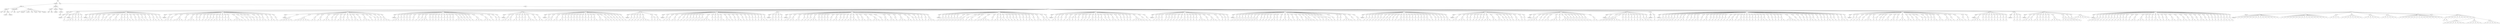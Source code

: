 digraph Tree {
	"t0" [label = "TEI"];
	"t1" [label = "teiHeader"];
	"t2" [label = "fileDesc"];
	"t3" [label = "titleStmt"];
	"t4" [label = "title"];
	"t5" [label = "title"];
	"t6" [label = "author"];
	"t7" [label = "surname"];
	"t8" [label = "forename"];
	"t9" [label = "publicationStmt"];
	"t10" [label = "p"];
	"t11" [label = "idno"];
	"t12" [label = "sourceDesc"];
	"t13" [label = "genre"];
	"t14" [label = "inspiration"];
	"t15" [label = "structure"];
	"t16" [label = "type"];
	"t17" [label = "periode"];
	"t18" [label = "taille"];
	"t19" [label = "permalien"];
	"t20" [label = "profileDesc"];
	"t21" [label = "creation"];
	"t22" [label = "date"];
	"t23" [label = "date"];
	"t24" [label = "langUsage"];
	"t25" [label = "language"];
	"t26" [label = "textClass"];
	"t27" [label = "keywords"];
	"t28" [label = "term"];
	"t29" [label = "text"];
	"t30" [label = "body"];
	"t31" [label = "div1"];
	"t32" [label = "head"];
	"t33" [label = "div2"];
	"t34" [label = "head"];
	"t35" [label = "listPerson"];
	"t36" [label = "sp"];
	"t37" [label = "p"];
	"t38" [label = "s"];
	"t39" [label = "div2"];
	"t40" [label = "head"];
	"t41" [label = "listPerson"];
	"t42" [label = "sp"];
	"t43" [label = "p"];
	"t44" [label = "s"];
	"t45" [label = "s"];
	"t46" [label = "s"];
	"t47" [label = "sp"];
	"t48" [label = "p"];
	"t49" [label = "s"];
	"t50" [label = "sp"];
	"t51" [label = "p"];
	"t52" [label = "s"];
	"t53" [label = "sp"];
	"t54" [label = "p"];
	"t55" [label = "s"];
	"t56" [label = "div2"];
	"t57" [label = "head"];
	"t58" [label = "listPerson"];
	"t59" [label = "sp"];
	"t60" [label = "p"];
	"t61" [label = "s"];
	"t62" [label = "sp"];
	"t63" [label = "p"];
	"t64" [label = "s"];
	"t65" [label = "s"];
	"t66" [label = "sp"];
	"t67" [label = "p"];
	"t68" [label = "s"];
	"t69" [label = "sp"];
	"t70" [label = "p"];
	"t71" [label = "s"];
	"t72" [label = "s"];
	"t73" [label = "sp"];
	"t74" [label = "p"];
	"t75" [label = "s"];
	"t76" [label = "sp"];
	"t77" [label = "p"];
	"t78" [label = "s"];
	"t79" [label = "sp"];
	"t80" [label = "p"];
	"t81" [label = "s"];
	"t82" [label = "s"];
	"t83" [label = "sp"];
	"t84" [label = "p"];
	"t85" [label = "s"];
	"t86" [label = "s"];
	"t87" [label = "sp"];
	"t88" [label = "p"];
	"t89" [label = "s"];
	"t90" [label = "s"];
	"t91" [label = "sp"];
	"t92" [label = "p"];
	"t93" [label = "s"];
	"t94" [label = "sp"];
	"t95" [label = "p"];
	"t96" [label = "s"];
	"t97" [label = "s"];
	"t98" [label = "sp"];
	"t99" [label = "p"];
	"t100" [label = "s"];
	"t101" [label = "sp"];
	"t102" [label = "p"];
	"t103" [label = "s"];
	"t104" [label = "sp"];
	"t105" [label = "p"];
	"t106" [label = "s"];
	"t107" [label = "s"];
	"t108" [label = "sp"];
	"t109" [label = "p"];
	"t110" [label = "s"];
	"t111" [label = "sp"];
	"t112" [label = "p"];
	"t113" [label = "s"];
	"t114" [label = "sp"];
	"t115" [label = "p"];
	"t116" [label = "s"];
	"t117" [label = "sp"];
	"t118" [label = "p"];
	"t119" [label = "s"];
	"t120" [label = "s"];
	"t121" [label = "sp"];
	"t122" [label = "p"];
	"t123" [label = "s"];
	"t124" [label = "sp"];
	"t125" [label = "p"];
	"t126" [label = "s"];
	"t127" [label = "div2"];
	"t128" [label = "head"];
	"t129" [label = "listPerson"];
	"t130" [label = "sp"];
	"t131" [label = "p"];
	"t132" [label = "s"];
	"t133" [label = "s"];
	"t134" [label = "sp"];
	"t135" [label = "p"];
	"t136" [label = "s"];
	"t137" [label = "sp"];
	"t138" [label = "p"];
	"t139" [label = "s"];
	"t140" [label = "s"];
	"t141" [label = "s"];
	"t142" [label = "s"];
	"t143" [label = "sp"];
	"t144" [label = "p"];
	"t145" [label = "s"];
	"t146" [label = "sp"];
	"t147" [label = "p"];
	"t148" [label = "s"];
	"t149" [label = "s"];
	"t150" [label = "s"];
	"t151" [label = "sp"];
	"t152" [label = "p"];
	"t153" [label = "s"];
	"t154" [label = "sp"];
	"t155" [label = "p"];
	"t156" [label = "s"];
	"t157" [label = "sp"];
	"t158" [label = "p"];
	"t159" [label = "s"];
	"t160" [label = "sp"];
	"t161" [label = "p"];
	"t162" [label = "s"];
	"t163" [label = "sp"];
	"t164" [label = "p"];
	"t165" [label = "s"];
	"t166" [label = "sp"];
	"t167" [label = "p"];
	"t168" [label = "s"];
	"t169" [label = "sp"];
	"t170" [label = "p"];
	"t171" [label = "s"];
	"t172" [label = "s"];
	"t173" [label = "sp"];
	"t174" [label = "p"];
	"t175" [label = "s"];
	"t176" [label = "sp"];
	"t177" [label = "p"];
	"t178" [label = "s"];
	"t179" [label = "sp"];
	"t180" [label = "p"];
	"t181" [label = "s"];
	"t182" [label = "sp"];
	"t183" [label = "p"];
	"t184" [label = "s"];
	"t185" [label = "s"];
	"t186" [label = "sp"];
	"t187" [label = "p"];
	"t188" [label = "s"];
	"t189" [label = "s"];
	"t190" [label = "s"];
	"t191" [label = "s"];
	"t192" [label = "sp"];
	"t193" [label = "p"];
	"t194" [label = "s"];
	"t195" [label = "sp"];
	"t196" [label = "p"];
	"t197" [label = "s"];
	"t198" [label = "sp"];
	"t199" [label = "p"];
	"t200" [label = "s"];
	"t201" [label = "sp"];
	"t202" [label = "p"];
	"t203" [label = "s"];
	"t204" [label = "sp"];
	"t205" [label = "p"];
	"t206" [label = "s"];
	"t207" [label = "sp"];
	"t208" [label = "p"];
	"t209" [label = "s"];
	"t210" [label = "sp"];
	"t211" [label = "p"];
	"t212" [label = "s"];
	"t213" [label = "s"];
	"t214" [label = "sp"];
	"t215" [label = "p"];
	"t216" [label = "s"];
	"t217" [label = "sp"];
	"t218" [label = "p"];
	"t219" [label = "s"];
	"t220" [label = "s"];
	"t221" [label = "sp"];
	"t222" [label = "p"];
	"t223" [label = "s"];
	"t224" [label = "div2"];
	"t225" [label = "head"];
	"t226" [label = "listPerson"];
	"t227" [label = "sp"];
	"t228" [label = "p"];
	"t229" [label = "s"];
	"t230" [label = "s"];
	"t231" [label = "s"];
	"t232" [label = "s"];
	"t233" [label = "s"];
	"t234" [label = "sp"];
	"t235" [label = "p"];
	"t236" [label = "s"];
	"t237" [label = "s"];
	"t238" [label = "s"];
	"t239" [label = "s"];
	"t240" [label = "s"];
	"t241" [label = "s"];
	"t242" [label = "sp"];
	"t243" [label = "p"];
	"t244" [label = "s"];
	"t245" [label = "s"];
	"t246" [label = "sp"];
	"t247" [label = "p"];
	"t248" [label = "s"];
	"t249" [label = "s"];
	"t250" [label = "sp"];
	"t251" [label = "p"];
	"t252" [label = "s"];
	"t253" [label = "s"];
	"t254" [label = "s"];
	"t255" [label = "sp"];
	"t256" [label = "p"];
	"t257" [label = "s"];
	"t258" [label = "sp"];
	"t259" [label = "p"];
	"t260" [label = "s"];
	"t261" [label = "sp"];
	"t262" [label = "p"];
	"t263" [label = "s"];
	"t264" [label = "s"];
	"t265" [label = "sp"];
	"t266" [label = "p"];
	"t267" [label = "s"];
	"t268" [label = "sp"];
	"t269" [label = "p"];
	"t270" [label = "s"];
	"t271" [label = "s"];
	"t272" [label = "sp"];
	"t273" [label = "p"];
	"t274" [label = "s"];
	"t275" [label = "sp"];
	"t276" [label = "p"];
	"t277" [label = "s"];
	"t278" [label = "s"];
	"t279" [label = "sp"];
	"t280" [label = "p"];
	"t281" [label = "s"];
	"t282" [label = "sp"];
	"t283" [label = "p"];
	"t284" [label = "s"];
	"t285" [label = "s"];
	"t286" [label = "s"];
	"t287" [label = "sp"];
	"t288" [label = "p"];
	"t289" [label = "s"];
	"t290" [label = "sp"];
	"t291" [label = "p"];
	"t292" [label = "s"];
	"t293" [label = "sp"];
	"t294" [label = "p"];
	"t295" [label = "s"];
	"t296" [label = "sp"];
	"t297" [label = "p"];
	"t298" [label = "s"];
	"t299" [label = "sp"];
	"t300" [label = "p"];
	"t301" [label = "s"];
	"t302" [label = "s"];
	"t303" [label = "s"];
	"t304" [label = "div2"];
	"t305" [label = "head"];
	"t306" [label = "listPerson"];
	"t307" [label = "sp"];
	"t308" [label = "p"];
	"t309" [label = "s"];
	"t310" [label = "s"];
	"t311" [label = "s"];
	"t312" [label = "sp"];
	"t313" [label = "p"];
	"t314" [label = "s"];
	"t315" [label = "sp"];
	"t316" [label = "p"];
	"t317" [label = "s"];
	"t318" [label = "sp"];
	"t319" [label = "p"];
	"t320" [label = "s"];
	"t321" [label = "sp"];
	"t322" [label = "p"];
	"t323" [label = "s"];
	"t324" [label = "sp"];
	"t325" [label = "p"];
	"t326" [label = "s"];
	"t327" [label = "sp"];
	"t328" [label = "p"];
	"t329" [label = "s"];
	"t330" [label = "sp"];
	"t331" [label = "p"];
	"t332" [label = "s"];
	"t333" [label = "sp"];
	"t334" [label = "p"];
	"t335" [label = "s"];
	"t336" [label = "s"];
	"t337" [label = "s"];
	"t338" [label = "sp"];
	"t339" [label = "p"];
	"t340" [label = "s"];
	"t341" [label = "sp"];
	"t342" [label = "p"];
	"t343" [label = "s"];
	"t344" [label = "sp"];
	"t345" [label = "p"];
	"t346" [label = "s"];
	"t347" [label = "sp"];
	"t348" [label = "p"];
	"t349" [label = "s"];
	"t350" [label = "sp"];
	"t351" [label = "p"];
	"t352" [label = "s"];
	"t353" [label = "sp"];
	"t354" [label = "p"];
	"t355" [label = "s"];
	"t356" [label = "sp"];
	"t357" [label = "p"];
	"t358" [label = "s"];
	"t359" [label = "sp"];
	"t360" [label = "p"];
	"t361" [label = "s"];
	"t362" [label = "sp"];
	"t363" [label = "p"];
	"t364" [label = "s"];
	"t365" [label = "sp"];
	"t366" [label = "p"];
	"t367" [label = "s"];
	"t368" [label = "s"];
	"t369" [label = "s"];
	"t370" [label = "sp"];
	"t371" [label = "p"];
	"t372" [label = "s"];
	"t373" [label = "sp"];
	"t374" [label = "p"];
	"t375" [label = "s"];
	"t376" [label = "sp"];
	"t377" [label = "p"];
	"t378" [label = "s"];
	"t379" [label = "sp"];
	"t380" [label = "p"];
	"t381" [label = "s"];
	"t382" [label = "sp"];
	"t383" [label = "p"];
	"t384" [label = "s"];
	"t385" [label = "s"];
	"t386" [label = "s"];
	"t387" [label = "sp"];
	"t388" [label = "p"];
	"t389" [label = "s"];
	"t390" [label = "s"];
	"t391" [label = "s"];
	"t392" [label = "sp"];
	"t393" [label = "p"];
	"t394" [label = "s"];
	"t395" [label = "sp"];
	"t396" [label = "p"];
	"t397" [label = "s"];
	"t398" [label = "sp"];
	"t399" [label = "p"];
	"t400" [label = "s"];
	"t401" [label = "div2"];
	"t402" [label = "head"];
	"t403" [label = "listPerson"];
	"t404" [label = "sp"];
	"t405" [label = "p"];
	"t406" [label = "s"];
	"t407" [label = "s"];
	"t408" [label = "sp"];
	"t409" [label = "p"];
	"t410" [label = "s"];
	"t411" [label = "s"];
	"t412" [label = "sp"];
	"t413" [label = "p"];
	"t414" [label = "s"];
	"t415" [label = "s"];
	"t416" [label = "sp"];
	"t417" [label = "p"];
	"t418" [label = "s"];
	"t419" [label = "sp"];
	"t420" [label = "p"];
	"t421" [label = "s"];
	"t422" [label = "sp"];
	"t423" [label = "p"];
	"t424" [label = "s"];
	"t425" [label = "sp"];
	"t426" [label = "p"];
	"t427" [label = "s"];
	"t428" [label = "s"];
	"t429" [label = "s"];
	"t430" [label = "sp"];
	"t431" [label = "p"];
	"t432" [label = "s"];
	"t433" [label = "sp"];
	"t434" [label = "p"];
	"t435" [label = "s"];
	"t436" [label = "s"];
	"t437" [label = "div2"];
	"t438" [label = "head"];
	"t439" [label = "listPerson"];
	"t440" [label = "sp"];
	"t441" [label = "p"];
	"t442" [label = "s"];
	"t443" [label = "sp"];
	"t444" [label = "p"];
	"t445" [label = "s"];
	"t446" [label = "s"];
	"t447" [label = "sp"];
	"t448" [label = "p"];
	"t449" [label = "s"];
	"t450" [label = "s"];
	"t451" [label = "sp"];
	"t452" [label = "p"];
	"t453" [label = "s"];
	"t454" [label = "s"];
	"t455" [label = "sp"];
	"t456" [label = "p"];
	"t457" [label = "s"];
	"t458" [label = "sp"];
	"t459" [label = "p"];
	"t460" [label = "s"];
	"t461" [label = "sp"];
	"t462" [label = "p"];
	"t463" [label = "s"];
	"t464" [label = "sp"];
	"t465" [label = "p"];
	"t466" [label = "s"];
	"t467" [label = "sp"];
	"t468" [label = "p"];
	"t469" [label = "s"];
	"t470" [label = "sp"];
	"t471" [label = "p"];
	"t472" [label = "s"];
	"t473" [label = "sp"];
	"t474" [label = "p"];
	"t475" [label = "s"];
	"t476" [label = "sp"];
	"t477" [label = "p"];
	"t478" [label = "s"];
	"t479" [label = "sp"];
	"t480" [label = "p"];
	"t481" [label = "s"];
	"t482" [label = "sp"];
	"t483" [label = "p"];
	"t484" [label = "s"];
	"t485" [label = "sp"];
	"t486" [label = "p"];
	"t487" [label = "s"];
	"t488" [label = "s"];
	"t489" [label = "sp"];
	"t490" [label = "p"];
	"t491" [label = "s"];
	"t492" [label = "s"];
	"t493" [label = "sp"];
	"t494" [label = "p"];
	"t495" [label = "s"];
	"t496" [label = "s"];
	"t497" [label = "sp"];
	"t498" [label = "p"];
	"t499" [label = "s"];
	"t500" [label = "sp"];
	"t501" [label = "p"];
	"t502" [label = "s"];
	"t503" [label = "sp"];
	"t504" [label = "p"];
	"t505" [label = "s"];
	"t506" [label = "sp"];
	"t507" [label = "p"];
	"t508" [label = "s"];
	"t509" [label = "sp"];
	"t510" [label = "p"];
	"t511" [label = "s"];
	"t512" [label = "sp"];
	"t513" [label = "p"];
	"t514" [label = "s"];
	"t515" [label = "div2"];
	"t516" [label = "head"];
	"t517" [label = "listPerson"];
	"t518" [label = "sp"];
	"t519" [label = "p"];
	"t520" [label = "s"];
	"t521" [label = "sp"];
	"t522" [label = "p"];
	"t523" [label = "s"];
	"t524" [label = "sp"];
	"t525" [label = "p"];
	"t526" [label = "s"];
	"t527" [label = "sp"];
	"t528" [label = "p"];
	"t529" [label = "s"];
	"t530" [label = "sp"];
	"t531" [label = "p"];
	"t532" [label = "s"];
	"t533" [label = "s"];
	"t534" [label = "s"];
	"t535" [label = "s"];
	"t536" [label = "sp"];
	"t537" [label = "p"];
	"t538" [label = "s"];
	"t539" [label = "p"];
	"t540" [label = "s"];
	"t541" [label = "sp"];
	"t542" [label = "p"];
	"t543" [label = "s"];
	"t544" [label = "s"];
	"t545" [label = "div2"];
	"t546" [label = "head"];
	"t547" [label = "listPerson"];
	"t548" [label = "sp"];
	"t549" [label = "p"];
	"t550" [label = "s"];
	"t551" [label = "sp"];
	"t552" [label = "p"];
	"t553" [label = "s"];
	"t554" [label = "s"];
	"t555" [label = "sp"];
	"t556" [label = "p"];
	"t557" [label = "s"];
	"t558" [label = "s"];
	"t559" [label = "sp"];
	"t560" [label = "p"];
	"t561" [label = "s"];
	"t562" [label = "sp"];
	"t563" [label = "p"];
	"t564" [label = "s"];
	"t565" [label = "sp"];
	"t566" [label = "p"];
	"t567" [label = "s"];
	"t568" [label = "sp"];
	"t569" [label = "p"];
	"t570" [label = "s"];
	"t571" [label = "sp"];
	"t572" [label = "p"];
	"t573" [label = "s"];
	"t574" [label = "sp"];
	"t575" [label = "p"];
	"t576" [label = "s"];
	"t577" [label = "sp"];
	"t578" [label = "p"];
	"t579" [label = "s"];
	"t580" [label = "sp"];
	"t581" [label = "p"];
	"t582" [label = "s"];
	"t583" [label = "sp"];
	"t584" [label = "p"];
	"t585" [label = "s"];
	"t586" [label = "s"];
	"t587" [label = "s"];
	"t588" [label = "s"];
	"t589" [label = "sp"];
	"t590" [label = "p"];
	"t591" [label = "s"];
	"t592" [label = "sp"];
	"t593" [label = "p"];
	"t594" [label = "s"];
	"t595" [label = "sp"];
	"t596" [label = "p"];
	"t597" [label = "s"];
	"t598" [label = "sp"];
	"t599" [label = "p"];
	"t600" [label = "s"];
	"t601" [label = "s"];
	"t602" [label = "sp"];
	"t603" [label = "p"];
	"t604" [label = "s"];
	"t605" [label = "s"];
	"t606" [label = "sp"];
	"t607" [label = "p"];
	"t608" [label = "s"];
	"t609" [label = "sp"];
	"t610" [label = "p"];
	"t611" [label = "s"];
	"t612" [label = "sp"];
	"t613" [label = "p"];
	"t614" [label = "s"];
	"t615" [label = "s"];
	"t616" [label = "sp"];
	"t617" [label = "p"];
	"t618" [label = "s"];
	"t619" [label = "sp"];
	"t620" [label = "p"];
	"t621" [label = "s"];
	"t622" [label = "sp"];
	"t623" [label = "p"];
	"t624" [label = "s"];
	"t625" [label = "sp"];
	"t626" [label = "p"];
	"t627" [label = "s"];
	"t628" [label = "sp"];
	"t629" [label = "p"];
	"t630" [label = "s"];
	"t631" [label = "sp"];
	"t632" [label = "p"];
	"t633" [label = "s"];
	"t634" [label = "sp"];
	"t635" [label = "p"];
	"t636" [label = "s"];
	"t637" [label = "s"];
	"t638" [label = "sp"];
	"t639" [label = "p"];
	"t640" [label = "s"];
	"t641" [label = "div2"];
	"t642" [label = "head"];
	"t643" [label = "listPerson"];
	"t644" [label = "sp"];
	"t645" [label = "p"];
	"t646" [label = "s"];
	"t647" [label = "s"];
	"t648" [label = "sp"];
	"t649" [label = "p"];
	"t650" [label = "s"];
	"t651" [label = "sp"];
	"t652" [label = "p"];
	"t653" [label = "s"];
	"t654" [label = "sp"];
	"t655" [label = "p"];
	"t656" [label = "s"];
	"t657" [label = "div2"];
	"t658" [label = "head"];
	"t659" [label = "listPerson"];
	"t660" [label = "sp"];
	"t661" [label = "p"];
	"t662" [label = "s"];
	"t663" [label = "s"];
	"t664" [label = "sp"];
	"t665" [label = "p"];
	"t666" [label = "s"];
	"t667" [label = "s"];
	"t668" [label = "sp"];
	"t669" [label = "p"];
	"t670" [label = "s"];
	"t671" [label = "s"];
	"t672" [label = "sp"];
	"t673" [label = "p"];
	"t674" [label = "s"];
	"t675" [label = "sp"];
	"t676" [label = "p"];
	"t677" [label = "s"];
	"t678" [label = "sp"];
	"t679" [label = "p"];
	"t680" [label = "s"];
	"t681" [label = "sp"];
	"t682" [label = "p"];
	"t683" [label = "s"];
	"t684" [label = "s"];
	"t685" [label = "s"];
	"t686" [label = "sp"];
	"t687" [label = "p"];
	"t688" [label = "s"];
	"t689" [label = "sp"];
	"t690" [label = "p"];
	"t691" [label = "s"];
	"t692" [label = "sp"];
	"t693" [label = "p"];
	"t694" [label = "s"];
	"t695" [label = "sp"];
	"t696" [label = "p"];
	"t697" [label = "s"];
	"t698" [label = "sp"];
	"t699" [label = "p"];
	"t700" [label = "s"];
	"t701" [label = "sp"];
	"t702" [label = "p"];
	"t703" [label = "s"];
	"t704" [label = "s"];
	"t705" [label = "sp"];
	"t706" [label = "p"];
	"t707" [label = "s"];
	"t708" [label = "sp"];
	"t709" [label = "p"];
	"t710" [label = "s"];
	"t711" [label = "sp"];
	"t712" [label = "p"];
	"t713" [label = "s"];
	"t714" [label = "sp"];
	"t715" [label = "p"];
	"t716" [label = "s"];
	"t717" [label = "s"];
	"t718" [label = "sp"];
	"t719" [label = "p"];
	"t720" [label = "s"];
	"t721" [label = "s"];
	"t722" [label = "sp"];
	"t723" [label = "p"];
	"t724" [label = "s"];
	"t725" [label = "sp"];
	"t726" [label = "p"];
	"t727" [label = "s"];
	"t728" [label = "s"];
	"t729" [label = "sp"];
	"t730" [label = "p"];
	"t731" [label = "s"];
	"t732" [label = "s"];
	"t733" [label = "sp"];
	"t734" [label = "p"];
	"t735" [label = "s"];
	"t736" [label = "s"];
	"t737" [label = "s"];
	"t738" [label = "sp"];
	"t739" [label = "p"];
	"t740" [label = "s"];
	"t741" [label = "sp"];
	"t742" [label = "p"];
	"t743" [label = "s"];
	"t744" [label = "s"];
	"t745" [label = "sp"];
	"t746" [label = "p"];
	"t747" [label = "s"];
	"t748" [label = "s"];
	"t749" [label = "sp"];
	"t750" [label = "p"];
	"t751" [label = "s"];
	"t752" [label = "sp"];
	"t753" [label = "p"];
	"t754" [label = "s"];
	"t755" [label = "s"];
	"t756" [label = "s"];
	"t757" [label = "sp"];
	"t758" [label = "p"];
	"t759" [label = "s"];
	"t760" [label = "s"];
	"t761" [label = "sp"];
	"t762" [label = "p"];
	"t763" [label = "s"];
	"t764" [label = "sp"];
	"t765" [label = "p"];
	"t766" [label = "s"];
	"t767" [label = "sp"];
	"t768" [label = "p"];
	"t769" [label = "s"];
	"t770" [label = "sp"];
	"t771" [label = "p"];
	"t772" [label = "s"];
	"t773" [label = "sp"];
	"t774" [label = "p"];
	"t775" [label = "s"];
	"t776" [label = "sp"];
	"t777" [label = "p"];
	"t778" [label = "s"];
	"t779" [label = "s"];
	"t780" [label = "s"];
	"t781" [label = "div2"];
	"t782" [label = "head"];
	"t783" [label = "listPerson"];
	"t784" [label = "sp"];
	"t785" [label = "p"];
	"t786" [label = "s"];
	"t787" [label = "sp"];
	"t788" [label = "p"];
	"t789" [label = "s"];
	"t790" [label = "sp"];
	"t791" [label = "p"];
	"t792" [label = "s"];
	"t793" [label = "sp"];
	"t794" [label = "p"];
	"t795" [label = "s"];
	"t796" [label = "sp"];
	"t797" [label = "p"];
	"t798" [label = "s"];
	"t799" [label = "sp"];
	"t800" [label = "p"];
	"t801" [label = "s"];
	"t802" [label = "sp"];
	"t803" [label = "p"];
	"t804" [label = "s"];
	"t805" [label = "sp"];
	"t806" [label = "p"];
	"t807" [label = "s"];
	"t808" [label = "s"];
	"t809" [label = "s"];
	"t810" [label = "sp"];
	"t811" [label = "p"];
	"t812" [label = "s"];
	"t813" [label = "sp"];
	"t814" [label = "p"];
	"t815" [label = "s"];
	"t816" [label = "s"];
	"t817" [label = "sp"];
	"t818" [label = "p"];
	"t819" [label = "s"];
	"t820" [label = "sp"];
	"t821" [label = "p"];
	"t822" [label = "s"];
	"t823" [label = "s"];
	"t824" [label = "s"];
	"t825" [label = "s"];
	"t826" [label = "s"];
	"t827" [label = "sp"];
	"t828" [label = "p"];
	"t829" [label = "s"];
	"t830" [label = "sp"];
	"t831" [label = "p"];
	"t832" [label = "s"];
	"t833" [label = "s"];
	"t834" [label = "sp"];
	"t835" [label = "p"];
	"t836" [label = "s"];
	"t837" [label = "s"];
	"t838" [label = "sp"];
	"t839" [label = "p"];
	"t840" [label = "s"];
	"t841" [label = "sp"];
	"t842" [label = "p"];
	"t843" [label = "s"];
	"t844" [label = "sp"];
	"t845" [label = "p"];
	"t846" [label = "s"];
	"t847" [label = "sp"];
	"t848" [label = "p"];
	"t849" [label = "s"];
	"t850" [label = "sp"];
	"t851" [label = "p"];
	"t852" [label = "s"];
	"t853" [label = "sp"];
	"t854" [label = "p"];
	"t855" [label = "s"];
	"t856" [label = "sp"];
	"t857" [label = "p"];
	"t858" [label = "s"];
	"t859" [label = "sp"];
	"t860" [label = "p"];
	"t861" [label = "s"];
	"t862" [label = "sp"];
	"t863" [label = "p"];
	"t864" [label = "s"];
	"t865" [label = "s"];
	"t866" [label = "sp"];
	"t867" [label = "p"];
	"t868" [label = "s"];
	"t869" [label = "sp"];
	"t870" [label = "p"];
	"t871" [label = "s"];
	"t872" [label = "s"];
	"t873" [label = "sp"];
	"t874" [label = "p"];
	"t875" [label = "s"];
	"t876" [label = "s"];
	"t877" [label = "sp"];
	"t878" [label = "p"];
	"t879" [label = "s"];
	"t880" [label = "div2"];
	"t881" [label = "head"];
	"t882" [label = "listPerson"];
	"t883" [label = "sp"];
	"t884" [label = "p"];
	"t885" [label = "s"];
	"t886" [label = "s"];
	"t887" [label = "sp"];
	"t888" [label = "p"];
	"t889" [label = "s"];
	"t890" [label = "sp"];
	"t891" [label = "p"];
	"t892" [label = "s"];
	"t893" [label = "sp"];
	"t894" [label = "p"];
	"t895" [label = "s"];
	"t896" [label = "sp"];
	"t897" [label = "p"];
	"t898" [label = "s"];
	"t899" [label = "s"];
	"t900" [label = "sp"];
	"t901" [label = "p"];
	"t902" [label = "s"];
	"t903" [label = "p"];
	"t904" [label = "s"];
	"t905" [label = "sp"];
	"t906" [label = "p"];
	"t907" [label = "s"];
	"t908" [label = "sp"];
	"t909" [label = "p"];
	"t910" [label = "s"];
	"t911" [label = "sp"];
	"t912" [label = "p"];
	"t913" [label = "s"];
	"t914" [label = "sp"];
	"t915" [label = "p"];
	"t916" [label = "s"];
	"t917" [label = "sp"];
	"t918" [label = "p"];
	"t919" [label = "s"];
	"t920" [label = "s"];
	"t921" [label = "sp"];
	"t922" [label = "p"];
	"t923" [label = "s"];
	"t924" [label = "sp"];
	"t925" [label = "p"];
	"t926" [label = "s"];
	"t927" [label = "sp"];
	"t928" [label = "p"];
	"t929" [label = "s"];
	"t930" [label = "s"];
	"t931" [label = "sp"];
	"t932" [label = "p"];
	"t933" [label = "s"];
	"t934" [label = "sp"];
	"t935" [label = "p"];
	"t936" [label = "s"];
	"t937" [label = "sp"];
	"t938" [label = "p"];
	"t939" [label = "s"];
	"t940" [label = "s"];
	"t941" [label = "sp"];
	"t942" [label = "p"];
	"t943" [label = "s"];
	"t944" [label = "sp"];
	"t945" [label = "p"];
	"t946" [label = "s"];
	"t947" [label = "sp"];
	"t948" [label = "p"];
	"t949" [label = "s"];
	"t950" [label = "sp"];
	"t951" [label = "p"];
	"t952" [label = "s"];
	"t953" [label = "sp"];
	"t954" [label = "p"];
	"t955" [label = "s"];
	"t956" [label = "sp"];
	"t957" [label = "p"];
	"t958" [label = "s"];
	"t959" [label = "s"];
	"t960" [label = "s"];
	"t961" [label = "s"];
	"t962" [label = "s"];
	"t963" [label = "sp"];
	"t964" [label = "p"];
	"t965" [label = "s"];
	"t966" [label = "sp"];
	"t967" [label = "p"];
	"t968" [label = "s"];
	"t969" [label = "div2"];
	"t970" [label = "head"];
	"t971" [label = "listPerson"];
	"t972" [label = "sp"];
	"t973" [label = "p"];
	"t974" [label = "s"];
	"t975" [label = "sp"];
	"t976" [label = "p"];
	"t977" [label = "s"];
	"t978" [label = "s"];
	"t979" [label = "sp"];
	"t980" [label = "p"];
	"t981" [label = "s"];
	"t982" [label = "sp"];
	"t983" [label = "p"];
	"t984" [label = "s"];
	"t985" [label = "sp"];
	"t986" [label = "p"];
	"t987" [label = "s"];
	"t988" [label = "sp"];
	"t989" [label = "p"];
	"t990" [label = "s"];
	"t991" [label = "sp"];
	"t992" [label = "p"];
	"t993" [label = "s"];
	"t994" [label = "sp"];
	"t995" [label = "p"];
	"t996" [label = "s"];
	"t997" [label = "sp"];
	"t998" [label = "p"];
	"t999" [label = "s"];
	"t1000" [label = "sp"];
	"t1001" [label = "p"];
	"t1002" [label = "s"];
	"t1003" [label = "s"];
	"t1004" [label = "sp"];
	"t1005" [label = "p"];
	"t1006" [label = "s"];
	"t1007" [label = "sp"];
	"t1008" [label = "p"];
	"t1009" [label = "s"];
	"t1010" [label = "sp"];
	"t1011" [label = "p"];
	"t1012" [label = "s"];
	"t1013" [label = "sp"];
	"t1014" [label = "p"];
	"t1015" [label = "s"];
	"t1016" [label = "sp"];
	"t1017" [label = "p"];
	"t1018" [label = "s"];
	"t1019" [label = "s"];
	"t1020" [label = "s"];
	"t1021" [label = "sp"];
	"t1022" [label = "p"];
	"t1023" [label = "s"];
	"t1024" [label = "sp"];
	"t1025" [label = "p"];
	"t1026" [label = "s"];
	"t1027" [label = "s"];
	"t1028" [label = "s"];
	"t1029" [label = "sp"];
	"t1030" [label = "p"];
	"t1031" [label = "s"];
	"t1032" [label = "sp"];
	"t1033" [label = "p"];
	"t1034" [label = "s"];
	"t1035" [label = "sp"];
	"t1036" [label = "p"];
	"t1037" [label = "s"];
	"t1038" [label = "sp"];
	"t1039" [label = "p"];
	"t1040" [label = "s"];
	"t1041" [label = "div2"];
	"t1042" [label = "head"];
	"t1043" [label = "listPerson"];
	"t1044" [label = "sp"];
	"t1045" [label = "p"];
	"t1046" [label = "s"];
	"t1047" [label = "sp"];
	"t1048" [label = "p"];
	"t1049" [label = "s"];
	"t1050" [label = "sp"];
	"t1051" [label = "p"];
	"t1052" [label = "s"];
	"t1053" [label = "sp"];
	"t1054" [label = "p"];
	"t1055" [label = "s"];
	"t1056" [label = "sp"];
	"t1057" [label = "p"];
	"t1058" [label = "s"];
	"t1059" [label = "sp"];
	"t1060" [label = "p"];
	"t1061" [label = "s"];
	"t1062" [label = "sp"];
	"t1063" [label = "p"];
	"t1064" [label = "s"];
	"t1065" [label = "sp"];
	"t1066" [label = "p"];
	"t1067" [label = "s"];
	"t1068" [label = "s"];
	"t1069" [label = "s"];
	"t1070" [label = "sp"];
	"t1071" [label = "p"];
	"t1072" [label = "s"];
	"t1073" [label = "sp"];
	"t1074" [label = "p"];
	"t1075" [label = "s"];
	"t1076" [label = "sp"];
	"t1077" [label = "p"];
	"t1078" [label = "s"];
	"t1079" [label = "sp"];
	"t1080" [label = "p"];
	"t1081" [label = "s"];
	"t1082" [label = "sp"];
	"t1083" [label = "p"];
	"t1084" [label = "s"];
	"t1085" [label = "s"];
	"t1086" [label = "sp"];
	"t1087" [label = "p"];
	"t1088" [label = "s"];
	"t1089" [label = "sp"];
	"t1090" [label = "p"];
	"t1091" [label = "s"];
	"t1092" [label = "sp"];
	"t1093" [label = "p"];
	"t1094" [label = "s"];
	"t1095" [label = "s"];
	"t1096" [label = "sp"];
	"t1097" [label = "p"];
	"t1098" [label = "s"];
	"t1099" [label = "s"];
	"t1100" [label = "sp"];
	"t1101" [label = "p"];
	"t1102" [label = "s"];
	"t1103" [label = "sp"];
	"t1104" [label = "p"];
	"t1105" [label = "s"];
	"t1106" [label = "s"];
	"t1107" [label = "sp"];
	"t1108" [label = "p"];
	"t1109" [label = "s"];
	"t1110" [label = "sp"];
	"t1111" [label = "p"];
	"t1112" [label = "s"];
	"t1113" [label = "s"];
	"t1114" [label = "s"];
	"t1115" [label = "sp"];
	"t1116" [label = "p"];
	"t1117" [label = "s"];
	"t1118" [label = "sp"];
	"t1119" [label = "p"];
	"t1120" [label = "s"];
	"t1121" [label = "sp"];
	"t1122" [label = "p"];
	"t1123" [label = "s"];
	"t1124" [label = "sp"];
	"t1125" [label = "p"];
	"t1126" [label = "s"];
	"t1127" [label = "sp"];
	"t1128" [label = "p"];
	"t1129" [label = "s"];
	"t1130" [label = "s"];
	"t1131" [label = "sp"];
	"t1132" [label = "p"];
	"t1133" [label = "s"];
	"t1134" [label = "sp"];
	"t1135" [label = "p"];
	"t1136" [label = "s"];
	"t1137" [label = "sp"];
	"t1138" [label = "p"];
	"t1139" [label = "s"];
	"t1140" [label = "sp"];
	"t1141" [label = "p"];
	"t1142" [label = "s"];
	"t1143" [label = "sp"];
	"t1144" [label = "p"];
	"t1145" [label = "s"];
	"t1146" [label = "s"];
	"t1147" [label = "s"];
	"t1148" [label = "s"];
	"t1149" [label = "sp"];
	"t1150" [label = "p"];
	"t1151" [label = "s"];
	"t1152" [label = "sp"];
	"t1153" [label = "p"];
	"t1154" [label = "s"];
	"t1155" [label = "s"];
	"t1156" [label = "div2"];
	"t1157" [label = "head"];
	"t1158" [label = "listPerson"];
	"t1159" [label = "sp"];
	"t1160" [label = "p"];
	"t1161" [label = "s"];
	"t1162" [label = "sp"];
	"t1163" [label = "p"];
	"t1164" [label = "s"];
	"t1165" [label = "sp"];
	"t1166" [label = "p"];
	"t1167" [label = "s"];
	"t1168" [label = "sp"];
	"t1169" [label = "p"];
	"t1170" [label = "s"];
	"t1171" [label = "sp"];
	"t1172" [label = "p"];
	"t1173" [label = "s"];
	"t1174" [label = "sp"];
	"t1175" [label = "p"];
	"t1176" [label = "s"];
	"t1177" [label = "sp"];
	"t1178" [label = "p"];
	"t1179" [label = "s"];
	"t1180" [label = "sp"];
	"t1181" [label = "p"];
	"t1182" [label = "s"];
	"t1183" [label = "sp"];
	"t1184" [label = "p"];
	"t1185" [label = "s"];
	"t1186" [label = "s"];
	"t1187" [label = "sp"];
	"t1188" [label = "p"];
	"t1189" [label = "s"];
	"t1190" [label = "sp"];
	"t1191" [label = "p"];
	"t1192" [label = "s"];
	"t1193" [label = "sp"];
	"t1194" [label = "p"];
	"t1195" [label = "s"];
	"t1196" [label = "s"];
	"t1197" [label = "sp"];
	"t1198" [label = "p"];
	"t1199" [label = "s"];
	"t1200" [label = "sp"];
	"t1201" [label = "p"];
	"t1202" [label = "s"];
	"t1203" [label = "sp"];
	"t1204" [label = "p"];
	"t1205" [label = "s"];
	"t1206" [label = "sp"];
	"t1207" [label = "p"];
	"t1208" [label = "s"];
	"t1209" [label = "sp"];
	"t1210" [label = "p"];
	"t1211" [label = "s"];
	"t1212" [label = "sp"];
	"t1213" [label = "p"];
	"t1214" [label = "s"];
	"t1215" [label = "sp"];
	"t1216" [label = "p"];
	"t1217" [label = "s"];
	"t1218" [label = "sp"];
	"t1219" [label = "p"];
	"t1220" [label = "s"];
	"t1221" [label = "sp"];
	"t1222" [label = "p"];
	"t1223" [label = "s"];
	"t1224" [label = "s"];
	"t1225" [label = "sp"];
	"t1226" [label = "p"];
	"t1227" [label = "s"];
	"t1228" [label = "sp"];
	"t1229" [label = "p"];
	"t1230" [label = "s"];
	"t1231" [label = "sp"];
	"t1232" [label = "p"];
	"t1233" [label = "s"];
	"t1234" [label = "sp"];
	"t1235" [label = "p"];
	"t1236" [label = "s"];
	"t1237" [label = "sp"];
	"t1238" [label = "p"];
	"t1239" [label = "s"];
	"t1240" [label = "sp"];
	"t1241" [label = "p"];
	"t1242" [label = "s"];
	"t1243" [label = "s"];
	"t1244" [label = "div2"];
	"t1245" [label = "head"];
	"t1246" [label = "listPerson"];
	"t1247" [label = "sp"];
	"t1248" [label = "p"];
	"t1249" [label = "s"];
	"t1250" [label = "s"];
	"t1251" [label = "sp"];
	"t1252" [label = "p"];
	"t1253" [label = "s"];
	"t1254" [label = "s"];
	"t1255" [label = "s"];
	"t1256" [label = "sp"];
	"t1257" [label = "p"];
	"t1258" [label = "s"];
	"t1259" [label = "sp"];
	"t1260" [label = "p"];
	"t1261" [label = "s"];
	"t1262" [label = "sp"];
	"t1263" [label = "p"];
	"t1264" [label = "s"];
	"t1265" [label = "sp"];
	"t1266" [label = "p"];
	"t1267" [label = "s"];
	"t1268" [label = "sp"];
	"t1269" [label = "p"];
	"t1270" [label = "s"];
	"t1271" [label = "sp"];
	"t1272" [label = "p"];
	"t1273" [label = "s"];
	"t1274" [label = "sp"];
	"t1275" [label = "p"];
	"t1276" [label = "s"];
	"t1277" [label = "s"];
	"t1278" [label = "s"];
	"t1279" [label = "sp"];
	"t1280" [label = "p"];
	"t1281" [label = "s"];
	"t1282" [label = "s"];
	"t1283" [label = "sp"];
	"t1284" [label = "p"];
	"t1285" [label = "s"];
	"t1286" [label = "s"];
	"t1287" [label = "sp"];
	"t1288" [label = "p"];
	"t1289" [label = "s"];
	"t1290" [label = "sp"];
	"t1291" [label = "p"];
	"t1292" [label = "s"];
	"t1293" [label = "sp"];
	"t1294" [label = "p"];
	"t1295" [label = "s"];
	"t1296" [label = "sp"];
	"t1297" [label = "p"];
	"t1298" [label = "s"];
	"t1299" [label = "sp"];
	"t1300" [label = "p"];
	"t1301" [label = "s"];
	"t1302" [label = "s"];
	"t1303" [label = "sp"];
	"t1304" [label = "p"];
	"t1305" [label = "s"];
	"t1306" [label = "sp"];
	"t1307" [label = "p"];
	"t1308" [label = "s"];
	"t1309" [label = "div2"];
	"t1310" [label = "head"];
	"t1311" [label = "listPerson"];
	"t1312" [label = "sp"];
	"t1313" [label = "p"];
	"t1314" [label = "s"];
	"t1315" [label = "sp"];
	"t1316" [label = "p"];
	"t1317" [label = "s"];
	"t1318" [label = "s"];
	"t1319" [label = "s"];
	"t1320" [label = "sp"];
	"t1321" [label = "p"];
	"t1322" [label = "s"];
	"t1323" [label = "sp"];
	"t1324" [label = "p"];
	"t1325" [label = "s"];
	"t1326" [label = "sp"];
	"t1327" [label = "p"];
	"t1328" [label = "s"];
	"t1329" [label = "s"];
	"t1330" [label = "sp"];
	"t1331" [label = "p"];
	"t1332" [label = "s"];
	"t1333" [label = "s"];
	"t1334" [label = "s"];
	"t1335" [label = "sp"];
	"t1336" [label = "p"];
	"t1337" [label = "s"];
	"t1338" [label = "sp"];
	"t1339" [label = "p"];
	"t1340" [label = "s"];
	"t1341" [label = "s"];
	"t1342" [label = "s"];
	"t1343" [label = "s"];
	"t1344" [label = "sp"];
	"t1345" [label = "p"];
	"t1346" [label = "s"];
	"t1347" [label = "sp"];
	"t1348" [label = "p"];
	"t1349" [label = "s"];
	"t1350" [label = "sp"];
	"t1351" [label = "p"];
	"t1352" [label = "s"];
	"t1353" [label = "sp"];
	"t1354" [label = "p"];
	"t1355" [label = "s"];
	"t1356" [label = "sp"];
	"t1357" [label = "p"];
	"t1358" [label = "s"];
	"t1359" [label = "sp"];
	"t1360" [label = "p"];
	"t1361" [label = "s"];
	"t1362" [label = "sp"];
	"t1363" [label = "p"];
	"t1364" [label = "s"];
	"t1365" [label = "sp"];
	"t1366" [label = "p"];
	"t1367" [label = "s"];
	"t1368" [label = "s"];
	"t1369" [label = "div2"];
	"t1370" [label = "head"];
	"t1371" [label = "listPerson"];
	"t1372" [label = "sp"];
	"t1373" [label = "p"];
	"t1374" [label = "s"];
	"t1375" [label = "sp"];
	"t1376" [label = "p"];
	"t1377" [label = "s"];
	"t1378" [label = "sp"];
	"t1379" [label = "p"];
	"t1380" [label = "s"];
	"t1381" [label = "s"];
	"t1382" [label = "s"];
	"t1383" [label = "s"];
	"t1384" [label = "s"];
	"t1385" [label = "s"];
	"t1386" [label = "sp"];
	"t1387" [label = "p"];
	"t1388" [label = "s"];
	"t1389" [label = "sp"];
	"t1390" [label = "p"];
	"t1391" [label = "s"];
	"t1392" [label = "sp"];
	"t1393" [label = "p"];
	"t1394" [label = "s"];
	"t1395" [label = "sp"];
	"t1396" [label = "p"];
	"t1397" [label = "s"];
	"t1398" [label = "sp"];
	"t1399" [label = "p"];
	"t1400" [label = "s"];
	"t1401" [label = "sp"];
	"t1402" [label = "p"];
	"t1403" [label = "s"];
	"t1404" [label = "sp"];
	"t1405" [label = "p"];
	"t1406" [label = "s"];
	"t1407" [label = "s"];
	"t1408" [label = "sp"];
	"t1409" [label = "p"];
	"t1410" [label = "s"];
	"t1411" [label = "s"];
	"t1412" [label = "sp"];
	"t1413" [label = "p"];
	"t1414" [label = "s"];
	"t1415" [label = "div2"];
	"t1416" [label = "head"];
	"t1417" [label = "listPerson"];
	"t1418" [label = "sp"];
	"t1419" [label = "p"];
	"t1420" [label = "s"];
	"t1421" [label = "div2"];
	"t1422" [label = "head"];
	"t1423" [label = "listPerson"];
	"t1424" [label = "sp"];
	"t1425" [label = "p"];
	"t1426" [label = "s"];
	"t1427" [label = "sp"];
	"t1428" [label = "p"];
	"t1429" [label = "s"];
	"t1430" [label = "sp"];
	"t1431" [label = "p"];
	"t1432" [label = "s"];
	"t1433" [label = "sp"];
	"t1434" [label = "p"];
	"t1435" [label = "s"];
	"t1436" [label = "sp"];
	"t1437" [label = "p"];
	"t1438" [label = "s"];
	"t1439" [label = "s"];
	"t1440" [label = "sp"];
	"t1441" [label = "p"];
	"t1442" [label = "s"];
	"t1443" [label = "sp"];
	"t1444" [label = "p"];
	"t1445" [label = "s"];
	"t1446" [label = "sp"];
	"t1447" [label = "p"];
	"t1448" [label = "s"];
	"t1449" [label = "s"];
	"t1450" [label = "sp"];
	"t1451" [label = "p"];
	"t1452" [label = "s"];
	"t1453" [label = "sp"];
	"t1454" [label = "p"];
	"t1455" [label = "s"];
	"t1456" [label = "sp"];
	"t1457" [label = "p"];
	"t1458" [label = "s"];
	"t1459" [label = "sp"];
	"t1460" [label = "p"];
	"t1461" [label = "s"];
	"t1462" [label = "s"];
	"t1463" [label = "sp"];
	"t1464" [label = "p"];
	"t1465" [label = "s"];
	"t1466" [label = "sp"];
	"t1467" [label = "p"];
	"t1468" [label = "s"];
	"t1469" [label = "s"];
	"t1470" [label = "sp"];
	"t1471" [label = "p"];
	"t1472" [label = "s"];
	"t1473" [label = "sp"];
	"t1474" [label = "p"];
	"t1475" [label = "s"];
	"t1476" [label = "sp"];
	"t1477" [label = "p"];
	"t1478" [label = "s"];
	"t1479" [label = "sp"];
	"t1480" [label = "p"];
	"t1481" [label = "s"];
	"t1482" [label = "sp"];
	"t1483" [label = "p"];
	"t1484" [label = "s"];
	"t1485" [label = "sp"];
	"t1486" [label = "p"];
	"t1487" [label = "s"];
	"t1488" [label = "sp"];
	"t1489" [label = "p"];
	"t1490" [label = "s"];
	"t1491" [label = "sp"];
	"t1492" [label = "p"];
	"t1493" [label = "s"];
	"t1494" [label = "s"];
	"t1495" [label = "sp"];
	"t1496" [label = "p"];
	"t1497" [label = "s"];
	"t1498" [label = "sp"];
	"t1499" [label = "p"];
	"t1500" [label = "s"];
	"t1501" [label = "s"];
	"t1502" [label = "sp"];
	"t1503" [label = "p"];
	"t1504" [label = "s"];
	"t1505" [label = "sp"];
	"t1506" [label = "p"];
	"t1507" [label = "s"];
	"t1508" [label = "sp"];
	"t1509" [label = "p"];
	"t1510" [label = "s"];
	"t1511" [label = "sp"];
	"t1512" [label = "p"];
	"t1513" [label = "s"];
	"t1514" [label = "sp"];
	"t1515" [label = "p"];
	"t1516" [label = "s"];
	"t1517" [label = "sp"];
	"t1518" [label = "p"];
	"t1519" [label = "s"];
	"t1520" [label = "sp"];
	"t1521" [label = "p"];
	"t1522" [label = "s"];
	"t1523" [label = "s"];
	"t1524" [label = "sp"];
	"t1525" [label = "p"];
	"t1526" [label = "s"];
	"t1527" [label = "sp"];
	"t1528" [label = "p"];
	"t1529" [label = "s"];
	"t1530" [label = "sp"];
	"t1531" [label = "p"];
	"t1532" [label = "s"];
	"t1533" [label = "sp"];
	"t1534" [label = "p"];
	"t1535" [label = "s"];
	"t1536" [label = "sp"];
	"t1537" [label = "p"];
	"t1538" [label = "s"];
	"t1539" [label = "sp"];
	"t1540" [label = "p"];
	"t1541" [label = "s"];
	"t1542" [label = "s"];
	"t1543" [label = "sp"];
	"t1544" [label = "p"];
	"t1545" [label = "s"];
	"t1546" [label = "s"];
	"t1547" [label = "s"];
	"t1548" [label = "s"];
	"t1549" [label = "sp"];
	"t1550" [label = "p"];
	"t1551" [label = "s"];
	"t1552" [label = "sp"];
	"t1553" [label = "p"];
	"t1554" [label = "s"];
	"t1555" [label = "sp"];
	"t1556" [label = "p"];
	"t1557" [label = "s"];
	"t1558" [label = "sp"];
	"t1559" [label = "p"];
	"t1560" [label = "s"];
	"t1561" [label = "sp"];
	"t1562" [label = "p"];
	"t1563" [label = "s"];
	"t1564" [label = "s"];
	"t1565" [label = "sp"];
	"t1566" [label = "p"];
	"t1567" [label = "s"];
	"t1568" [label = "sp"];
	"t1569" [label = "p"];
	"t1570" [label = "s"];
	"t1571" [label = "sp"];
	"t1572" [label = "p"];
	"t1573" [label = "s"];
	"t1574" [label = "sp"];
	"t1575" [label = "p"];
	"t1576" [label = "s"];
	"t1577" [label = "sp"];
	"t1578" [label = "p"];
	"t1579" [label = "s"];
	"t1580" [label = "s"];
	"t1581" [label = "sp"];
	"t1582" [label = "p"];
	"t1583" [label = "s"];
	"t1584" [label = "sp"];
	"t1585" [label = "p"];
	"t1586" [label = "s"];
	"t1587" [label = "sp"];
	"t1588" [label = "p"];
	"t1589" [label = "s"];
	"t1590" [label = "sp"];
	"t1591" [label = "p"];
	"t1592" [label = "s"];
	"t1593" [label = "s"];
	"t1594" [label = "sp"];
	"t1595" [label = "p"];
	"t1596" [label = "s"];
	"t1597" [label = "div2"];
	"t1598" [label = "head"];
	"t1599" [label = "listPerson"];
	"t1600" [label = "sp"];
	"t1601" [label = "p"];
	"t1602" [label = "s"];
	"t1603" [label = "sp"];
	"t1604" [label = "p"];
	"t1605" [label = "s"];
	"t1606" [label = "sp"];
	"t1607" [label = "p"];
	"t1608" [label = "s"];
	"t1609" [label = "s"];
	"t1610" [label = "sp"];
	"t1611" [label = "p"];
	"t1612" [label = "s"];
	"t1613" [label = "sp"];
	"t1614" [label = "p"];
	"t1615" [label = "s"];
	"t1616" [label = "s"];
	"t1617" [label = "s"];
	"t1618" [label = "sp"];
	"t1619" [label = "p"];
	"t1620" [label = "s"];
	"t1621" [label = "sp"];
	"t1622" [label = "p"];
	"t1623" [label = "s"];
	"t1624" [label = "sp"];
	"t1625" [label = "p"];
	"t1626" [label = "s"];
	"t1627" [label = "sp"];
	"t1628" [label = "p"];
	"t1629" [label = "s"];
	"t1630" [label = "sp"];
	"t1631" [label = "p"];
	"t1632" [label = "s"];
	"t1633" [label = "s"];
	"t1634" [label = "sp"];
	"t1635" [label = "p"];
	"t1636" [label = "s"];
	"t1637" [label = "s"];
	"t1638" [label = "sp"];
	"t1639" [label = "p"];
	"t1640" [label = "s"];
	"t1641" [label = "sp"];
	"t1642" [label = "p"];
	"t1643" [label = "s"];
	"t1644" [label = "s"];
	"t1645" [label = "s"];
	"t1646" [label = "sp"];
	"t1647" [label = "p"];
	"t1648" [label = "s"];
	"t1649" [label = "s"];
	"t1650" [label = "sp"];
	"t1651" [label = "p"];
	"t1652" [label = "s"];
	"t1653" [label = "sp"];
	"t1654" [label = "p"];
	"t1655" [label = "s"];
	"t1656" [label = "s"];
	"t1657" [label = "sp"];
	"t1658" [label = "p"];
	"t1659" [label = "s"];
	"t1660" [label = "sp"];
	"t1661" [label = "p"];
	"t1662" [label = "s"];
	"t1663" [label = "sp"];
	"t1664" [label = "p"];
	"t1665" [label = "s"];
	"t1666" [label = "sp"];
	"t1667" [label = "p"];
	"t1668" [label = "s"];
	"t1669" [label = "sp"];
	"t1670" [label = "p"];
	"t1671" [label = "s"];
	"t1672" [label = "s"];
	"t1673" [label = "sp"];
	"t1674" [label = "p"];
	"t1675" [label = "s"];
	"t1676" [label = "s"];
	"t1677" [label = "sp"];
	"t1678" [label = "p"];
	"t1679" [label = "s"];
	"t1680" [label = "s"];
	"t1681" [label = "s"];
	"t1682" [label = "sp"];
	"t1683" [label = "p"];
	"t1684" [label = "s"];
	"t1685" [label = "sp"];
	"t1686" [label = "p"];
	"t1687" [label = "s"];
	"t1688" [label = "s"];
	"t1689" [label = "s"];
	"t1690" [label = "sp"];
	"t1691" [label = "p"];
	"t1692" [label = "s"];
	"t1693" [label = "sp"];
	"t1694" [label = "p"];
	"t1695" [label = "s"];
	"t1696" [label = "div2"];
	"t1697" [label = "head"];
	"t1698" [label = "listPerson"];
	"t1699" [label = "sp"];
	"t1700" [label = "p"];
	"t1701" [label = "s"];
	"t1702" [label = "s"];
	"t1703" [label = "s"];
	"t1704" [label = "s"];
	"t1705" [label = "sp"];
	"t1706" [label = "p"];
	"t1707" [label = "s"];
	"t1708" [label = "sp"];
	"t1709" [label = "p"];
	"t1710" [label = "s"];
	"t1711" [label = "sp"];
	"t1712" [label = "p"];
	"t1713" [label = "s"];
	"t1714" [label = "sp"];
	"t1715" [label = "p"];
	"t1716" [label = "s"];
	"t1717" [label = "sp"];
	"t1718" [label = "p"];
	"t1719" [label = "s"];
	"t1720" [label = "sp"];
	"t1721" [label = "p"];
	"t1722" [label = "s"];
	"t1723" [label = "sp"];
	"t1724" [label = "p"];
	"t1725" [label = "s"];
	"t1726" [label = "sp"];
	"t1727" [label = "p"];
	"t1728" [label = "s"];
	"t1729" [label = "sp"];
	"t1730" [label = "p"];
	"t1731" [label = "s"];
	"t1732" [label = "div2"];
	"t1733" [label = "head"];
	"t1734" [label = "listPerson"];
	"t1735" [label = "sp"];
	"t1736" [label = "p"];
	"t1737" [label = "s"];
	"t1738" [label = "sp"];
	"t1739" [label = "p"];
	"t1740" [label = "s"];
	"t1741" [label = "sp"];
	"t1742" [label = "p"];
	"t1743" [label = "s"];
	"t1744" [label = "div2"];
	"t1745" [label = "head"];
	"t1746" [label = "listPerson"];
	"t1747" [label = "sp"];
	"t1748" [label = "p"];
	"t1749" [label = "s"];
	"t1750" [label = "s"];
	"t1751" [label = "sp"];
	"t1752" [label = "p"];
	"t1753" [label = "s"];
	"t1754" [label = "s"];
	"t1755" [label = "sp"];
	"t1756" [label = "p"];
	"t1757" [label = "s"];
	"t1758" [label = "s"];
	"t1759" [label = "sp"];
	"t1760" [label = "p"];
	"t1761" [label = "s"];
	"t1762" [label = "sp"];
	"t1763" [label = "p"];
	"t1764" [label = "s"];
	"t1765" [label = "sp"];
	"t1766" [label = "p"];
	"t1767" [label = "s"];
	"t1768" [label = "sp"];
	"t1769" [label = "p"];
	"t1770" [label = "s"];
	"t1771" [label = "sp"];
	"t1772" [label = "p"];
	"t1773" [label = "s"];
	"t1774" [label = "s"];
	"t1775" [label = "s"];
	"t1776" [label = "s"];
	"t1777" [label = "sp"];
	"t1778" [label = "p"];
	"t1779" [label = "s"];
	"t1780" [label = "s"];
	"t1781" [label = "s"];
	"t1782" [label = "p"];
	"t1783" [label = "s"];
	"t1784" [label = "sp"];
	"t1785" [label = "p"];
	"t1786" [label = "s"];
	"t1787" [label = "s"];
	"t1788" [label = "sp"];
	"t1789" [label = "p"];
	"t1790" [label = "s"];
	"t1791" [label = "sp"];
	"t1792" [label = "l"];
	"t1793" [label = "l"];
	"t1794" [label = "l"];
	"t1795" [label = "l"];
	"t1796" [label = "l"];
	"t1797" [label = "l"];
	"t1798" [label = "div2"];
	"t1799" [label = "head"];
	"t1800" [label = "listPerson"];
	"t1801" [label = "sp"];
	"t1802" [label = "p"];
	"t1803" [label = "s"];
	"t1804" [label = "s"];
	"t1805" [label = "sp"];
	"t1806" [label = "p"];
	"t1807" [label = "s"];
	"t1808" [label = "s"];
	"t1809" [label = "sp"];
	"t1810" [label = "p"];
	"t1811" [label = "s"];
	"t1812" [label = "sp"];
	"t1813" [label = "p"];
	"t1814" [label = "s"];
	"t1815" [label = "sp"];
	"t1816" [label = "p"];
	"t1817" [label = "s"];
	"t1818" [label = "sp"];
	"t1819" [label = "p"];
	"t1820" [label = "s"];
	"t1821" [label = "sp"];
	"t1822" [label = "p"];
	"t1823" [label = "s"];
	"t1824" [label = "sp"];
	"t1825" [label = "p"];
	"t1826" [label = "s"];
	"t1827" [label = "sp"];
	"t1828" [label = "p"];
	"t1829" [label = "s"];
	"t1830" [label = "s"];
	"t1831" [label = "sp"];
	"t1832" [label = "p"];
	"t1833" [label = "s"];
	"t1834" [label = "sp"];
	"t1835" [label = "p"];
	"t1836" [label = "s"];
	"t1837" [label = "sp"];
	"t1838" [label = "p"];
	"t1839" [label = "s"];
	"t1840" [label = "sp"];
	"t1841" [label = "p"];
	"t1842" [label = "s"];
	"t1843" [label = "s"];
	"t1844" [label = "sp"];
	"t1845" [label = "p"];
	"t1846" [label = "s"];
	"t1847" [label = "s"];
	"t1848" [label = "s"];
	"t1849" [label = "sp"];
	"t1850" [label = "p"];
	"t1851" [label = "s"];
	"t1852" [label = "sp"];
	"t1853" [label = "p"];
	"t1854" [label = "s"];
	"t1855" [label = "sp"];
	"t1856" [label = "p"];
	"t1857" [label = "s"];
	"t1858" [label = "sp"];
	"t1859" [label = "p"];
	"t1860" [label = "s"];
	"t1861" [label = "s"];
	"t1862" [label = "sp"];
	"t1863" [label = "p"];
	"t1864" [label = "s"];
	"t1865" [label = "sp"];
	"t1866" [label = "p"];
	"t1867" [label = "s"];
	"t1868" [label = "sp"];
	"t1869" [label = "p"];
	"t1870" [label = "s"];
	"t1871" [label = "s"];
	"t1872" [label = "sp"];
	"t1873" [label = "p"];
	"t1874" [label = "s"];
	"t1875" [label = "s"];
	"t1876" [label = "sp"];
	"t1877" [label = "p"];
	"t1878" [label = "s"];
	"t1879" [label = "s"];
	"t1880" [label = "sp"];
	"t1881" [label = "p"];
	"t1882" [label = "s"];
	"t1883" [label = "s"];
	"t1884" [label = "sp"];
	"t1885" [label = "p"];
	"t1886" [label = "s"];
	"t1887" [label = "sp"];
	"t1888" [label = "p"];
	"t1889" [label = "s"];
	"t1890" [label = "s"];
	"t1891" [label = "sp"];
	"t1892" [label = "p"];
	"t1893" [label = "s"];
	"t1894" [label = "sp"];
	"t1895" [label = "p"];
	"t1896" [label = "s"];
	"t1897" [label = "s"];
	"t1898" [label = "sp"];
	"t1899" [label = "p"];
	"t1900" [label = "s"];
	"t1901" [label = "sp"];
	"t1902" [label = "p"];
	"t1903" [label = "s"];
	"t1904" [label = "sp"];
	"t1905" [label = "p"];
	"t1906" [label = "s"];
	"t1907" [label = "sp"];
	"t1908" [label = "p"];
	"t1909" [label = "s"];
	"t1910" [label = "sp"];
	"t1911" [label = "p"];
	"t1912" [label = "s"];
	"t1913" [label = "sp"];
	"t1914" [label = "p"];
	"t1915" [label = "s"];
	"t1916" [label = "sp"];
	"t1917" [label = "p"];
	"t1918" [label = "s"];
	"t1919" [label = "s"];
	"t1920" [label = "sp"];
	"t1921" [label = "p"];
	"t1922" [label = "s"];
	"t1923" [label = "sp"];
	"t1924" [label = "p"];
	"t1925" [label = "s"];
	"t1926" [label = "div2"];
	"t1927" [label = "head"];
	"t1928" [label = "listPerson"];
	"t1929" [label = "sp"];
	"t1930" [label = "l"];
	"t1931" [label = "l"];
	"t1932" [label = "l"];
	"t1933" [label = "l"];
	"t1934" [label = "l"];
	"t1935" [label = "l"];
	"t1936" [label = "l"];
	"t1937" [label = "l"];
	"t1938" [label = "l"];
	"t1939" [label = "l"];
	"t1940" [label = "l"];
	"t1941" [label = "l"];
	"t1942" [label = "l"];
	"t1943" [label = "l"];
	"t1944" [label = "l"];
	"t1945" [label = "sp"];
	"t1946" [label = "l"];
	"t1947" [label = "l"];
	"t1948" [label = "l"];
	"t1949" [label = "l"];
	"t1950" [label = "l"];
	"t1951" [label = "l"];
	"t1952" [label = "l"];
	"t1953" [label = "l"];
	"t1954" [label = "l"];
	"t1955" [label = "l"];
	"t1956" [label = "l"];
	"t1957" [label = "l"];
	"t1958" [label = "l"];
	"t1959" [label = "l"];
	"t1960" [label = "l"];
	"t1961" [label = "l"];
	"t1962" [label = "l"];
	"t1963" [label = "sp"];
	"t1964" [label = "l"];
	"t1965" [label = "l"];
	"t1966" [label = "l"];
	"t1967" [label = "l"];
	"t1968" [label = "sp"];
	"t1969" [label = "l"];
	"t1970" [label = "l"];
	"t1971" [label = "l"];
	"t1972" [label = "l"];
	"t1973" [label = "l"];
	"t1974" [label = "l"];
	"t1975" [label = "l"];
	"t1976" [label = "l"];
	"t1977" [label = "sp"];
	"t1978" [label = "l"];
	"t1979" [label = "l"];
	"t1980" [label = "l"];
	"t1981" [label = "l"];
	"t1982" [label = "l"];
	"t1983" [label = "l"];
	"t1984" [label = "sp"];
	"t1985" [label = "l"];
	"t1986" [label = "l"];
	"t1987" [label = "l"];
	"t1988" [label = "l"];
	"t1989" [label = "l"];
	"t1990" [label = "l"];
	"t1991" [label = "sp"];
	"t1992" [label = "l"];
	"t1993" [label = "l"];
	"t1994" [label = "l"];
	"t1995" [label = "l"];
	"t1996" [label = "l"];
	"t1997" [label = "l"];
	"t1998" [label = "l"];
	"t1999" [label = "l"];
	"t2000" [label = "l"];
	"t2001" [label = "l"];
	"t2002" [label = "l"];
	"t2003" [label = "l"];
	"t2004" [label = "l"];
	"t2005" [label = "l"];
	"t2006" [label = "l"];
	"t2007" [label = "sp"];
	"t2008" [label = "l"];
	"t2009" [label = "sp"];
	"t2010" [label = "p"];
	"t2011" [label = "s"];
	"t2012" [label = "s"];
	"t2013" [label = "l"];
	"t2014" [label = "l"];
	"t2015" [label = "l"];
	"t2016" [label = "l"];
	"t2017" [label = "l"];
	"t2018" [label = "l"];
	"t2019" [label = "l"];
	"t2020" [label = "l"];
	"t2021" [label = "l"];
	"t2022" [label = "lg"];
	"t2023" [label = "lg"];
	"t2024" [label = "l"];
	"t2025" [label = "l"];
	"t2026" [label = "l"];
	"t2027" [label = "l"];
	"t2028" [label = "l"];
	"t2029" [label = "l"];
	"t2030" [label = "l"];
	"t2031" [label = "l"];
	"t2032" [label = "lg"];
	"t2033" [label = "l"];
	"t2034" [label = "l"];
	"t2035" [label = "l"];
	"t2036" [label = "l"];
	"t2037" [label = "l"];
	"t2038" [label = "l"];
	"t2039" [label = "lg"];
	"t2040" [label = "l"];
	"t2041" [label = "l"];
	"t2042" [label = "l"];
	"t2043" [label = "l"];
	"t2044" [label = "l"];
	"t2045" [label = "l"];
	"t0" -> "t1";
	"t1" -> "t2";
	"t2" -> "t3";
	"t3" -> "t4";
	"t3" -> "t5";
	"t3" -> "t6";
	"t6" -> "t7";
	"t6" -> "t8";
	"t2" -> "t9";
	"t9" -> "t10";
	"t9" -> "t11";
	"t2" -> "t12";
	"t12" -> "t13";
	"t12" -> "t14";
	"t12" -> "t15";
	"t12" -> "t16";
	"t12" -> "t17";
	"t12" -> "t18";
	"t12" -> "t19";
	"t1" -> "t20";
	"t20" -> "t21";
	"t21" -> "t22";
	"t21" -> "t23";
	"t20" -> "t24";
	"t24" -> "t25";
	"t20" -> "t26";
	"t26" -> "t27";
	"t27" -> "t28";
	"t0" -> "t29";
	"t29" -> "t30";
	"t30" -> "t31";
	"t31" -> "t32";
	"t31" -> "t33";
	"t33" -> "t34";
	"t34" -> "t35";
	"t33" -> "t36";
	"t36" -> "t37";
	"t37" -> "t38";
	"t31" -> "t39";
	"t39" -> "t40";
	"t40" -> "t41";
	"t39" -> "t42";
	"t42" -> "t43";
	"t43" -> "t44";
	"t43" -> "t45";
	"t43" -> "t46";
	"t39" -> "t47";
	"t47" -> "t48";
	"t48" -> "t49";
	"t39" -> "t50";
	"t50" -> "t51";
	"t51" -> "t52";
	"t39" -> "t53";
	"t53" -> "t54";
	"t54" -> "t55";
	"t31" -> "t56";
	"t56" -> "t57";
	"t57" -> "t58";
	"t56" -> "t59";
	"t59" -> "t60";
	"t60" -> "t61";
	"t56" -> "t62";
	"t62" -> "t63";
	"t63" -> "t64";
	"t63" -> "t65";
	"t56" -> "t66";
	"t66" -> "t67";
	"t67" -> "t68";
	"t56" -> "t69";
	"t69" -> "t70";
	"t70" -> "t71";
	"t70" -> "t72";
	"t56" -> "t73";
	"t73" -> "t74";
	"t74" -> "t75";
	"t56" -> "t76";
	"t76" -> "t77";
	"t77" -> "t78";
	"t56" -> "t79";
	"t79" -> "t80";
	"t80" -> "t81";
	"t80" -> "t82";
	"t56" -> "t83";
	"t83" -> "t84";
	"t84" -> "t85";
	"t84" -> "t86";
	"t56" -> "t87";
	"t87" -> "t88";
	"t88" -> "t89";
	"t88" -> "t90";
	"t56" -> "t91";
	"t91" -> "t92";
	"t92" -> "t93";
	"t56" -> "t94";
	"t94" -> "t95";
	"t95" -> "t96";
	"t95" -> "t97";
	"t56" -> "t98";
	"t98" -> "t99";
	"t99" -> "t100";
	"t56" -> "t101";
	"t101" -> "t102";
	"t102" -> "t103";
	"t56" -> "t104";
	"t104" -> "t105";
	"t105" -> "t106";
	"t105" -> "t107";
	"t56" -> "t108";
	"t108" -> "t109";
	"t109" -> "t110";
	"t56" -> "t111";
	"t111" -> "t112";
	"t112" -> "t113";
	"t56" -> "t114";
	"t114" -> "t115";
	"t115" -> "t116";
	"t56" -> "t117";
	"t117" -> "t118";
	"t118" -> "t119";
	"t118" -> "t120";
	"t56" -> "t121";
	"t121" -> "t122";
	"t122" -> "t123";
	"t56" -> "t124";
	"t124" -> "t125";
	"t125" -> "t126";
	"t31" -> "t127";
	"t127" -> "t128";
	"t128" -> "t129";
	"t127" -> "t130";
	"t130" -> "t131";
	"t131" -> "t132";
	"t131" -> "t133";
	"t127" -> "t134";
	"t134" -> "t135";
	"t135" -> "t136";
	"t127" -> "t137";
	"t137" -> "t138";
	"t138" -> "t139";
	"t138" -> "t140";
	"t138" -> "t141";
	"t138" -> "t142";
	"t127" -> "t143";
	"t143" -> "t144";
	"t144" -> "t145";
	"t127" -> "t146";
	"t146" -> "t147";
	"t147" -> "t148";
	"t147" -> "t149";
	"t147" -> "t150";
	"t127" -> "t151";
	"t151" -> "t152";
	"t152" -> "t153";
	"t127" -> "t154";
	"t154" -> "t155";
	"t155" -> "t156";
	"t127" -> "t157";
	"t157" -> "t158";
	"t158" -> "t159";
	"t127" -> "t160";
	"t160" -> "t161";
	"t161" -> "t162";
	"t127" -> "t163";
	"t163" -> "t164";
	"t164" -> "t165";
	"t127" -> "t166";
	"t166" -> "t167";
	"t167" -> "t168";
	"t127" -> "t169";
	"t169" -> "t170";
	"t170" -> "t171";
	"t170" -> "t172";
	"t127" -> "t173";
	"t173" -> "t174";
	"t174" -> "t175";
	"t127" -> "t176";
	"t176" -> "t177";
	"t177" -> "t178";
	"t127" -> "t179";
	"t179" -> "t180";
	"t180" -> "t181";
	"t127" -> "t182";
	"t182" -> "t183";
	"t183" -> "t184";
	"t183" -> "t185";
	"t127" -> "t186";
	"t186" -> "t187";
	"t187" -> "t188";
	"t187" -> "t189";
	"t187" -> "t190";
	"t187" -> "t191";
	"t127" -> "t192";
	"t192" -> "t193";
	"t193" -> "t194";
	"t127" -> "t195";
	"t195" -> "t196";
	"t196" -> "t197";
	"t127" -> "t198";
	"t198" -> "t199";
	"t199" -> "t200";
	"t127" -> "t201";
	"t201" -> "t202";
	"t202" -> "t203";
	"t127" -> "t204";
	"t204" -> "t205";
	"t205" -> "t206";
	"t127" -> "t207";
	"t207" -> "t208";
	"t208" -> "t209";
	"t127" -> "t210";
	"t210" -> "t211";
	"t211" -> "t212";
	"t211" -> "t213";
	"t127" -> "t214";
	"t214" -> "t215";
	"t215" -> "t216";
	"t127" -> "t217";
	"t217" -> "t218";
	"t218" -> "t219";
	"t218" -> "t220";
	"t127" -> "t221";
	"t221" -> "t222";
	"t222" -> "t223";
	"t31" -> "t224";
	"t224" -> "t225";
	"t225" -> "t226";
	"t224" -> "t227";
	"t227" -> "t228";
	"t228" -> "t229";
	"t228" -> "t230";
	"t228" -> "t231";
	"t228" -> "t232";
	"t228" -> "t233";
	"t224" -> "t234";
	"t234" -> "t235";
	"t235" -> "t236";
	"t235" -> "t237";
	"t235" -> "t238";
	"t235" -> "t239";
	"t235" -> "t240";
	"t235" -> "t241";
	"t224" -> "t242";
	"t242" -> "t243";
	"t243" -> "t244";
	"t243" -> "t245";
	"t224" -> "t246";
	"t246" -> "t247";
	"t247" -> "t248";
	"t247" -> "t249";
	"t224" -> "t250";
	"t250" -> "t251";
	"t251" -> "t252";
	"t251" -> "t253";
	"t251" -> "t254";
	"t224" -> "t255";
	"t255" -> "t256";
	"t256" -> "t257";
	"t224" -> "t258";
	"t258" -> "t259";
	"t259" -> "t260";
	"t224" -> "t261";
	"t261" -> "t262";
	"t262" -> "t263";
	"t262" -> "t264";
	"t224" -> "t265";
	"t265" -> "t266";
	"t266" -> "t267";
	"t224" -> "t268";
	"t268" -> "t269";
	"t269" -> "t270";
	"t269" -> "t271";
	"t224" -> "t272";
	"t272" -> "t273";
	"t273" -> "t274";
	"t224" -> "t275";
	"t275" -> "t276";
	"t276" -> "t277";
	"t276" -> "t278";
	"t224" -> "t279";
	"t279" -> "t280";
	"t280" -> "t281";
	"t224" -> "t282";
	"t282" -> "t283";
	"t283" -> "t284";
	"t283" -> "t285";
	"t283" -> "t286";
	"t224" -> "t287";
	"t287" -> "t288";
	"t288" -> "t289";
	"t224" -> "t290";
	"t290" -> "t291";
	"t291" -> "t292";
	"t224" -> "t293";
	"t293" -> "t294";
	"t294" -> "t295";
	"t224" -> "t296";
	"t296" -> "t297";
	"t297" -> "t298";
	"t224" -> "t299";
	"t299" -> "t300";
	"t300" -> "t301";
	"t300" -> "t302";
	"t300" -> "t303";
	"t31" -> "t304";
	"t304" -> "t305";
	"t305" -> "t306";
	"t304" -> "t307";
	"t307" -> "t308";
	"t308" -> "t309";
	"t308" -> "t310";
	"t308" -> "t311";
	"t304" -> "t312";
	"t312" -> "t313";
	"t313" -> "t314";
	"t304" -> "t315";
	"t315" -> "t316";
	"t316" -> "t317";
	"t304" -> "t318";
	"t318" -> "t319";
	"t319" -> "t320";
	"t304" -> "t321";
	"t321" -> "t322";
	"t322" -> "t323";
	"t304" -> "t324";
	"t324" -> "t325";
	"t325" -> "t326";
	"t304" -> "t327";
	"t327" -> "t328";
	"t328" -> "t329";
	"t304" -> "t330";
	"t330" -> "t331";
	"t331" -> "t332";
	"t304" -> "t333";
	"t333" -> "t334";
	"t334" -> "t335";
	"t334" -> "t336";
	"t334" -> "t337";
	"t304" -> "t338";
	"t338" -> "t339";
	"t339" -> "t340";
	"t304" -> "t341";
	"t341" -> "t342";
	"t342" -> "t343";
	"t304" -> "t344";
	"t344" -> "t345";
	"t345" -> "t346";
	"t304" -> "t347";
	"t347" -> "t348";
	"t348" -> "t349";
	"t304" -> "t350";
	"t350" -> "t351";
	"t351" -> "t352";
	"t304" -> "t353";
	"t353" -> "t354";
	"t354" -> "t355";
	"t304" -> "t356";
	"t356" -> "t357";
	"t357" -> "t358";
	"t304" -> "t359";
	"t359" -> "t360";
	"t360" -> "t361";
	"t304" -> "t362";
	"t362" -> "t363";
	"t363" -> "t364";
	"t304" -> "t365";
	"t365" -> "t366";
	"t366" -> "t367";
	"t366" -> "t368";
	"t366" -> "t369";
	"t304" -> "t370";
	"t370" -> "t371";
	"t371" -> "t372";
	"t304" -> "t373";
	"t373" -> "t374";
	"t374" -> "t375";
	"t304" -> "t376";
	"t376" -> "t377";
	"t377" -> "t378";
	"t304" -> "t379";
	"t379" -> "t380";
	"t380" -> "t381";
	"t304" -> "t382";
	"t382" -> "t383";
	"t383" -> "t384";
	"t383" -> "t385";
	"t383" -> "t386";
	"t304" -> "t387";
	"t387" -> "t388";
	"t388" -> "t389";
	"t388" -> "t390";
	"t388" -> "t391";
	"t304" -> "t392";
	"t392" -> "t393";
	"t393" -> "t394";
	"t304" -> "t395";
	"t395" -> "t396";
	"t396" -> "t397";
	"t304" -> "t398";
	"t398" -> "t399";
	"t399" -> "t400";
	"t31" -> "t401";
	"t401" -> "t402";
	"t402" -> "t403";
	"t401" -> "t404";
	"t404" -> "t405";
	"t405" -> "t406";
	"t405" -> "t407";
	"t401" -> "t408";
	"t408" -> "t409";
	"t409" -> "t410";
	"t409" -> "t411";
	"t401" -> "t412";
	"t412" -> "t413";
	"t413" -> "t414";
	"t413" -> "t415";
	"t401" -> "t416";
	"t416" -> "t417";
	"t417" -> "t418";
	"t401" -> "t419";
	"t419" -> "t420";
	"t420" -> "t421";
	"t401" -> "t422";
	"t422" -> "t423";
	"t423" -> "t424";
	"t401" -> "t425";
	"t425" -> "t426";
	"t426" -> "t427";
	"t426" -> "t428";
	"t426" -> "t429";
	"t401" -> "t430";
	"t430" -> "t431";
	"t431" -> "t432";
	"t401" -> "t433";
	"t433" -> "t434";
	"t434" -> "t435";
	"t434" -> "t436";
	"t31" -> "t437";
	"t437" -> "t438";
	"t438" -> "t439";
	"t437" -> "t440";
	"t440" -> "t441";
	"t441" -> "t442";
	"t437" -> "t443";
	"t443" -> "t444";
	"t444" -> "t445";
	"t444" -> "t446";
	"t437" -> "t447";
	"t447" -> "t448";
	"t448" -> "t449";
	"t448" -> "t450";
	"t437" -> "t451";
	"t451" -> "t452";
	"t452" -> "t453";
	"t452" -> "t454";
	"t437" -> "t455";
	"t455" -> "t456";
	"t456" -> "t457";
	"t437" -> "t458";
	"t458" -> "t459";
	"t459" -> "t460";
	"t437" -> "t461";
	"t461" -> "t462";
	"t462" -> "t463";
	"t437" -> "t464";
	"t464" -> "t465";
	"t465" -> "t466";
	"t437" -> "t467";
	"t467" -> "t468";
	"t468" -> "t469";
	"t437" -> "t470";
	"t470" -> "t471";
	"t471" -> "t472";
	"t437" -> "t473";
	"t473" -> "t474";
	"t474" -> "t475";
	"t437" -> "t476";
	"t476" -> "t477";
	"t477" -> "t478";
	"t437" -> "t479";
	"t479" -> "t480";
	"t480" -> "t481";
	"t437" -> "t482";
	"t482" -> "t483";
	"t483" -> "t484";
	"t437" -> "t485";
	"t485" -> "t486";
	"t486" -> "t487";
	"t486" -> "t488";
	"t437" -> "t489";
	"t489" -> "t490";
	"t490" -> "t491";
	"t490" -> "t492";
	"t437" -> "t493";
	"t493" -> "t494";
	"t494" -> "t495";
	"t494" -> "t496";
	"t437" -> "t497";
	"t497" -> "t498";
	"t498" -> "t499";
	"t437" -> "t500";
	"t500" -> "t501";
	"t501" -> "t502";
	"t437" -> "t503";
	"t503" -> "t504";
	"t504" -> "t505";
	"t437" -> "t506";
	"t506" -> "t507";
	"t507" -> "t508";
	"t437" -> "t509";
	"t509" -> "t510";
	"t510" -> "t511";
	"t437" -> "t512";
	"t512" -> "t513";
	"t513" -> "t514";
	"t31" -> "t515";
	"t515" -> "t516";
	"t516" -> "t517";
	"t515" -> "t518";
	"t518" -> "t519";
	"t519" -> "t520";
	"t515" -> "t521";
	"t521" -> "t522";
	"t522" -> "t523";
	"t515" -> "t524";
	"t524" -> "t525";
	"t525" -> "t526";
	"t515" -> "t527";
	"t527" -> "t528";
	"t528" -> "t529";
	"t515" -> "t530";
	"t530" -> "t531";
	"t531" -> "t532";
	"t531" -> "t533";
	"t531" -> "t534";
	"t531" -> "t535";
	"t515" -> "t536";
	"t536" -> "t537";
	"t537" -> "t538";
	"t536" -> "t539";
	"t539" -> "t540";
	"t515" -> "t541";
	"t541" -> "t542";
	"t542" -> "t543";
	"t542" -> "t544";
	"t31" -> "t545";
	"t545" -> "t546";
	"t546" -> "t547";
	"t545" -> "t548";
	"t548" -> "t549";
	"t549" -> "t550";
	"t545" -> "t551";
	"t551" -> "t552";
	"t552" -> "t553";
	"t552" -> "t554";
	"t545" -> "t555";
	"t555" -> "t556";
	"t556" -> "t557";
	"t556" -> "t558";
	"t545" -> "t559";
	"t559" -> "t560";
	"t560" -> "t561";
	"t545" -> "t562";
	"t562" -> "t563";
	"t563" -> "t564";
	"t545" -> "t565";
	"t565" -> "t566";
	"t566" -> "t567";
	"t545" -> "t568";
	"t568" -> "t569";
	"t569" -> "t570";
	"t545" -> "t571";
	"t571" -> "t572";
	"t572" -> "t573";
	"t545" -> "t574";
	"t574" -> "t575";
	"t575" -> "t576";
	"t545" -> "t577";
	"t577" -> "t578";
	"t578" -> "t579";
	"t545" -> "t580";
	"t580" -> "t581";
	"t581" -> "t582";
	"t545" -> "t583";
	"t583" -> "t584";
	"t584" -> "t585";
	"t584" -> "t586";
	"t584" -> "t587";
	"t584" -> "t588";
	"t545" -> "t589";
	"t589" -> "t590";
	"t590" -> "t591";
	"t545" -> "t592";
	"t592" -> "t593";
	"t593" -> "t594";
	"t545" -> "t595";
	"t595" -> "t596";
	"t596" -> "t597";
	"t545" -> "t598";
	"t598" -> "t599";
	"t599" -> "t600";
	"t599" -> "t601";
	"t545" -> "t602";
	"t602" -> "t603";
	"t603" -> "t604";
	"t603" -> "t605";
	"t545" -> "t606";
	"t606" -> "t607";
	"t607" -> "t608";
	"t545" -> "t609";
	"t609" -> "t610";
	"t610" -> "t611";
	"t545" -> "t612";
	"t612" -> "t613";
	"t613" -> "t614";
	"t613" -> "t615";
	"t545" -> "t616";
	"t616" -> "t617";
	"t617" -> "t618";
	"t545" -> "t619";
	"t619" -> "t620";
	"t620" -> "t621";
	"t545" -> "t622";
	"t622" -> "t623";
	"t623" -> "t624";
	"t545" -> "t625";
	"t625" -> "t626";
	"t626" -> "t627";
	"t545" -> "t628";
	"t628" -> "t629";
	"t629" -> "t630";
	"t545" -> "t631";
	"t631" -> "t632";
	"t632" -> "t633";
	"t545" -> "t634";
	"t634" -> "t635";
	"t635" -> "t636";
	"t635" -> "t637";
	"t545" -> "t638";
	"t638" -> "t639";
	"t639" -> "t640";
	"t31" -> "t641";
	"t641" -> "t642";
	"t642" -> "t643";
	"t641" -> "t644";
	"t644" -> "t645";
	"t645" -> "t646";
	"t645" -> "t647";
	"t641" -> "t648";
	"t648" -> "t649";
	"t649" -> "t650";
	"t641" -> "t651";
	"t651" -> "t652";
	"t652" -> "t653";
	"t641" -> "t654";
	"t654" -> "t655";
	"t655" -> "t656";
	"t31" -> "t657";
	"t657" -> "t658";
	"t658" -> "t659";
	"t657" -> "t660";
	"t660" -> "t661";
	"t661" -> "t662";
	"t661" -> "t663";
	"t657" -> "t664";
	"t664" -> "t665";
	"t665" -> "t666";
	"t665" -> "t667";
	"t657" -> "t668";
	"t668" -> "t669";
	"t669" -> "t670";
	"t669" -> "t671";
	"t657" -> "t672";
	"t672" -> "t673";
	"t673" -> "t674";
	"t657" -> "t675";
	"t675" -> "t676";
	"t676" -> "t677";
	"t657" -> "t678";
	"t678" -> "t679";
	"t679" -> "t680";
	"t657" -> "t681";
	"t681" -> "t682";
	"t682" -> "t683";
	"t682" -> "t684";
	"t682" -> "t685";
	"t657" -> "t686";
	"t686" -> "t687";
	"t687" -> "t688";
	"t657" -> "t689";
	"t689" -> "t690";
	"t690" -> "t691";
	"t657" -> "t692";
	"t692" -> "t693";
	"t693" -> "t694";
	"t657" -> "t695";
	"t695" -> "t696";
	"t696" -> "t697";
	"t657" -> "t698";
	"t698" -> "t699";
	"t699" -> "t700";
	"t657" -> "t701";
	"t701" -> "t702";
	"t702" -> "t703";
	"t702" -> "t704";
	"t657" -> "t705";
	"t705" -> "t706";
	"t706" -> "t707";
	"t657" -> "t708";
	"t708" -> "t709";
	"t709" -> "t710";
	"t657" -> "t711";
	"t711" -> "t712";
	"t712" -> "t713";
	"t657" -> "t714";
	"t714" -> "t715";
	"t715" -> "t716";
	"t715" -> "t717";
	"t657" -> "t718";
	"t718" -> "t719";
	"t719" -> "t720";
	"t719" -> "t721";
	"t657" -> "t722";
	"t722" -> "t723";
	"t723" -> "t724";
	"t657" -> "t725";
	"t725" -> "t726";
	"t726" -> "t727";
	"t726" -> "t728";
	"t657" -> "t729";
	"t729" -> "t730";
	"t730" -> "t731";
	"t730" -> "t732";
	"t657" -> "t733";
	"t733" -> "t734";
	"t734" -> "t735";
	"t734" -> "t736";
	"t734" -> "t737";
	"t657" -> "t738";
	"t738" -> "t739";
	"t739" -> "t740";
	"t657" -> "t741";
	"t741" -> "t742";
	"t742" -> "t743";
	"t742" -> "t744";
	"t657" -> "t745";
	"t745" -> "t746";
	"t746" -> "t747";
	"t746" -> "t748";
	"t657" -> "t749";
	"t749" -> "t750";
	"t750" -> "t751";
	"t657" -> "t752";
	"t752" -> "t753";
	"t753" -> "t754";
	"t753" -> "t755";
	"t753" -> "t756";
	"t657" -> "t757";
	"t757" -> "t758";
	"t758" -> "t759";
	"t758" -> "t760";
	"t657" -> "t761";
	"t761" -> "t762";
	"t762" -> "t763";
	"t657" -> "t764";
	"t764" -> "t765";
	"t765" -> "t766";
	"t657" -> "t767";
	"t767" -> "t768";
	"t768" -> "t769";
	"t657" -> "t770";
	"t770" -> "t771";
	"t771" -> "t772";
	"t657" -> "t773";
	"t773" -> "t774";
	"t774" -> "t775";
	"t657" -> "t776";
	"t776" -> "t777";
	"t777" -> "t778";
	"t777" -> "t779";
	"t777" -> "t780";
	"t31" -> "t781";
	"t781" -> "t782";
	"t782" -> "t783";
	"t781" -> "t784";
	"t784" -> "t785";
	"t785" -> "t786";
	"t781" -> "t787";
	"t787" -> "t788";
	"t788" -> "t789";
	"t781" -> "t790";
	"t790" -> "t791";
	"t791" -> "t792";
	"t781" -> "t793";
	"t793" -> "t794";
	"t794" -> "t795";
	"t781" -> "t796";
	"t796" -> "t797";
	"t797" -> "t798";
	"t781" -> "t799";
	"t799" -> "t800";
	"t800" -> "t801";
	"t781" -> "t802";
	"t802" -> "t803";
	"t803" -> "t804";
	"t781" -> "t805";
	"t805" -> "t806";
	"t806" -> "t807";
	"t806" -> "t808";
	"t806" -> "t809";
	"t781" -> "t810";
	"t810" -> "t811";
	"t811" -> "t812";
	"t781" -> "t813";
	"t813" -> "t814";
	"t814" -> "t815";
	"t814" -> "t816";
	"t781" -> "t817";
	"t817" -> "t818";
	"t818" -> "t819";
	"t781" -> "t820";
	"t820" -> "t821";
	"t821" -> "t822";
	"t821" -> "t823";
	"t821" -> "t824";
	"t821" -> "t825";
	"t821" -> "t826";
	"t781" -> "t827";
	"t827" -> "t828";
	"t828" -> "t829";
	"t781" -> "t830";
	"t830" -> "t831";
	"t831" -> "t832";
	"t831" -> "t833";
	"t781" -> "t834";
	"t834" -> "t835";
	"t835" -> "t836";
	"t835" -> "t837";
	"t781" -> "t838";
	"t838" -> "t839";
	"t839" -> "t840";
	"t781" -> "t841";
	"t841" -> "t842";
	"t842" -> "t843";
	"t781" -> "t844";
	"t844" -> "t845";
	"t845" -> "t846";
	"t781" -> "t847";
	"t847" -> "t848";
	"t848" -> "t849";
	"t781" -> "t850";
	"t850" -> "t851";
	"t851" -> "t852";
	"t781" -> "t853";
	"t853" -> "t854";
	"t854" -> "t855";
	"t781" -> "t856";
	"t856" -> "t857";
	"t857" -> "t858";
	"t781" -> "t859";
	"t859" -> "t860";
	"t860" -> "t861";
	"t781" -> "t862";
	"t862" -> "t863";
	"t863" -> "t864";
	"t863" -> "t865";
	"t781" -> "t866";
	"t866" -> "t867";
	"t867" -> "t868";
	"t781" -> "t869";
	"t869" -> "t870";
	"t870" -> "t871";
	"t870" -> "t872";
	"t781" -> "t873";
	"t873" -> "t874";
	"t874" -> "t875";
	"t874" -> "t876";
	"t781" -> "t877";
	"t877" -> "t878";
	"t878" -> "t879";
	"t31" -> "t880";
	"t880" -> "t881";
	"t881" -> "t882";
	"t880" -> "t883";
	"t883" -> "t884";
	"t884" -> "t885";
	"t884" -> "t886";
	"t880" -> "t887";
	"t887" -> "t888";
	"t888" -> "t889";
	"t880" -> "t890";
	"t890" -> "t891";
	"t891" -> "t892";
	"t880" -> "t893";
	"t893" -> "t894";
	"t894" -> "t895";
	"t880" -> "t896";
	"t896" -> "t897";
	"t897" -> "t898";
	"t897" -> "t899";
	"t880" -> "t900";
	"t900" -> "t901";
	"t901" -> "t902";
	"t900" -> "t903";
	"t903" -> "t904";
	"t880" -> "t905";
	"t905" -> "t906";
	"t906" -> "t907";
	"t880" -> "t908";
	"t908" -> "t909";
	"t909" -> "t910";
	"t880" -> "t911";
	"t911" -> "t912";
	"t912" -> "t913";
	"t880" -> "t914";
	"t914" -> "t915";
	"t915" -> "t916";
	"t880" -> "t917";
	"t917" -> "t918";
	"t918" -> "t919";
	"t918" -> "t920";
	"t880" -> "t921";
	"t921" -> "t922";
	"t922" -> "t923";
	"t880" -> "t924";
	"t924" -> "t925";
	"t925" -> "t926";
	"t880" -> "t927";
	"t927" -> "t928";
	"t928" -> "t929";
	"t928" -> "t930";
	"t880" -> "t931";
	"t931" -> "t932";
	"t932" -> "t933";
	"t880" -> "t934";
	"t934" -> "t935";
	"t935" -> "t936";
	"t880" -> "t937";
	"t937" -> "t938";
	"t938" -> "t939";
	"t938" -> "t940";
	"t880" -> "t941";
	"t941" -> "t942";
	"t942" -> "t943";
	"t880" -> "t944";
	"t944" -> "t945";
	"t945" -> "t946";
	"t880" -> "t947";
	"t947" -> "t948";
	"t948" -> "t949";
	"t880" -> "t950";
	"t950" -> "t951";
	"t951" -> "t952";
	"t880" -> "t953";
	"t953" -> "t954";
	"t954" -> "t955";
	"t880" -> "t956";
	"t956" -> "t957";
	"t957" -> "t958";
	"t957" -> "t959";
	"t957" -> "t960";
	"t957" -> "t961";
	"t957" -> "t962";
	"t880" -> "t963";
	"t963" -> "t964";
	"t964" -> "t965";
	"t880" -> "t966";
	"t966" -> "t967";
	"t967" -> "t968";
	"t31" -> "t969";
	"t969" -> "t970";
	"t970" -> "t971";
	"t969" -> "t972";
	"t972" -> "t973";
	"t973" -> "t974";
	"t969" -> "t975";
	"t975" -> "t976";
	"t976" -> "t977";
	"t976" -> "t978";
	"t969" -> "t979";
	"t979" -> "t980";
	"t980" -> "t981";
	"t969" -> "t982";
	"t982" -> "t983";
	"t983" -> "t984";
	"t969" -> "t985";
	"t985" -> "t986";
	"t986" -> "t987";
	"t969" -> "t988";
	"t988" -> "t989";
	"t989" -> "t990";
	"t969" -> "t991";
	"t991" -> "t992";
	"t992" -> "t993";
	"t969" -> "t994";
	"t994" -> "t995";
	"t995" -> "t996";
	"t969" -> "t997";
	"t997" -> "t998";
	"t998" -> "t999";
	"t969" -> "t1000";
	"t1000" -> "t1001";
	"t1001" -> "t1002";
	"t1001" -> "t1003";
	"t969" -> "t1004";
	"t1004" -> "t1005";
	"t1005" -> "t1006";
	"t969" -> "t1007";
	"t1007" -> "t1008";
	"t1008" -> "t1009";
	"t969" -> "t1010";
	"t1010" -> "t1011";
	"t1011" -> "t1012";
	"t969" -> "t1013";
	"t1013" -> "t1014";
	"t1014" -> "t1015";
	"t969" -> "t1016";
	"t1016" -> "t1017";
	"t1017" -> "t1018";
	"t1017" -> "t1019";
	"t1017" -> "t1020";
	"t969" -> "t1021";
	"t1021" -> "t1022";
	"t1022" -> "t1023";
	"t969" -> "t1024";
	"t1024" -> "t1025";
	"t1025" -> "t1026";
	"t1025" -> "t1027";
	"t1025" -> "t1028";
	"t969" -> "t1029";
	"t1029" -> "t1030";
	"t1030" -> "t1031";
	"t969" -> "t1032";
	"t1032" -> "t1033";
	"t1033" -> "t1034";
	"t969" -> "t1035";
	"t1035" -> "t1036";
	"t1036" -> "t1037";
	"t969" -> "t1038";
	"t1038" -> "t1039";
	"t1039" -> "t1040";
	"t31" -> "t1041";
	"t1041" -> "t1042";
	"t1042" -> "t1043";
	"t1041" -> "t1044";
	"t1044" -> "t1045";
	"t1045" -> "t1046";
	"t1041" -> "t1047";
	"t1047" -> "t1048";
	"t1048" -> "t1049";
	"t1041" -> "t1050";
	"t1050" -> "t1051";
	"t1051" -> "t1052";
	"t1041" -> "t1053";
	"t1053" -> "t1054";
	"t1054" -> "t1055";
	"t1041" -> "t1056";
	"t1056" -> "t1057";
	"t1057" -> "t1058";
	"t1041" -> "t1059";
	"t1059" -> "t1060";
	"t1060" -> "t1061";
	"t1041" -> "t1062";
	"t1062" -> "t1063";
	"t1063" -> "t1064";
	"t1041" -> "t1065";
	"t1065" -> "t1066";
	"t1066" -> "t1067";
	"t1066" -> "t1068";
	"t1066" -> "t1069";
	"t1041" -> "t1070";
	"t1070" -> "t1071";
	"t1071" -> "t1072";
	"t1041" -> "t1073";
	"t1073" -> "t1074";
	"t1074" -> "t1075";
	"t1041" -> "t1076";
	"t1076" -> "t1077";
	"t1077" -> "t1078";
	"t1041" -> "t1079";
	"t1079" -> "t1080";
	"t1080" -> "t1081";
	"t1041" -> "t1082";
	"t1082" -> "t1083";
	"t1083" -> "t1084";
	"t1083" -> "t1085";
	"t1041" -> "t1086";
	"t1086" -> "t1087";
	"t1087" -> "t1088";
	"t1041" -> "t1089";
	"t1089" -> "t1090";
	"t1090" -> "t1091";
	"t1041" -> "t1092";
	"t1092" -> "t1093";
	"t1093" -> "t1094";
	"t1093" -> "t1095";
	"t1041" -> "t1096";
	"t1096" -> "t1097";
	"t1097" -> "t1098";
	"t1097" -> "t1099";
	"t1041" -> "t1100";
	"t1100" -> "t1101";
	"t1101" -> "t1102";
	"t1041" -> "t1103";
	"t1103" -> "t1104";
	"t1104" -> "t1105";
	"t1104" -> "t1106";
	"t1041" -> "t1107";
	"t1107" -> "t1108";
	"t1108" -> "t1109";
	"t1041" -> "t1110";
	"t1110" -> "t1111";
	"t1111" -> "t1112";
	"t1111" -> "t1113";
	"t1111" -> "t1114";
	"t1041" -> "t1115";
	"t1115" -> "t1116";
	"t1116" -> "t1117";
	"t1041" -> "t1118";
	"t1118" -> "t1119";
	"t1119" -> "t1120";
	"t1041" -> "t1121";
	"t1121" -> "t1122";
	"t1122" -> "t1123";
	"t1041" -> "t1124";
	"t1124" -> "t1125";
	"t1125" -> "t1126";
	"t1041" -> "t1127";
	"t1127" -> "t1128";
	"t1128" -> "t1129";
	"t1128" -> "t1130";
	"t1041" -> "t1131";
	"t1131" -> "t1132";
	"t1132" -> "t1133";
	"t1041" -> "t1134";
	"t1134" -> "t1135";
	"t1135" -> "t1136";
	"t1041" -> "t1137";
	"t1137" -> "t1138";
	"t1138" -> "t1139";
	"t1041" -> "t1140";
	"t1140" -> "t1141";
	"t1141" -> "t1142";
	"t1041" -> "t1143";
	"t1143" -> "t1144";
	"t1144" -> "t1145";
	"t1144" -> "t1146";
	"t1144" -> "t1147";
	"t1144" -> "t1148";
	"t1041" -> "t1149";
	"t1149" -> "t1150";
	"t1150" -> "t1151";
	"t1041" -> "t1152";
	"t1152" -> "t1153";
	"t1153" -> "t1154";
	"t1153" -> "t1155";
	"t31" -> "t1156";
	"t1156" -> "t1157";
	"t1157" -> "t1158";
	"t1156" -> "t1159";
	"t1159" -> "t1160";
	"t1160" -> "t1161";
	"t1156" -> "t1162";
	"t1162" -> "t1163";
	"t1163" -> "t1164";
	"t1156" -> "t1165";
	"t1165" -> "t1166";
	"t1166" -> "t1167";
	"t1156" -> "t1168";
	"t1168" -> "t1169";
	"t1169" -> "t1170";
	"t1156" -> "t1171";
	"t1171" -> "t1172";
	"t1172" -> "t1173";
	"t1156" -> "t1174";
	"t1174" -> "t1175";
	"t1175" -> "t1176";
	"t1156" -> "t1177";
	"t1177" -> "t1178";
	"t1178" -> "t1179";
	"t1156" -> "t1180";
	"t1180" -> "t1181";
	"t1181" -> "t1182";
	"t1156" -> "t1183";
	"t1183" -> "t1184";
	"t1184" -> "t1185";
	"t1184" -> "t1186";
	"t1156" -> "t1187";
	"t1187" -> "t1188";
	"t1188" -> "t1189";
	"t1156" -> "t1190";
	"t1190" -> "t1191";
	"t1191" -> "t1192";
	"t1156" -> "t1193";
	"t1193" -> "t1194";
	"t1194" -> "t1195";
	"t1194" -> "t1196";
	"t1156" -> "t1197";
	"t1197" -> "t1198";
	"t1198" -> "t1199";
	"t1156" -> "t1200";
	"t1200" -> "t1201";
	"t1201" -> "t1202";
	"t1156" -> "t1203";
	"t1203" -> "t1204";
	"t1204" -> "t1205";
	"t1156" -> "t1206";
	"t1206" -> "t1207";
	"t1207" -> "t1208";
	"t1156" -> "t1209";
	"t1209" -> "t1210";
	"t1210" -> "t1211";
	"t1156" -> "t1212";
	"t1212" -> "t1213";
	"t1213" -> "t1214";
	"t1156" -> "t1215";
	"t1215" -> "t1216";
	"t1216" -> "t1217";
	"t1156" -> "t1218";
	"t1218" -> "t1219";
	"t1219" -> "t1220";
	"t1156" -> "t1221";
	"t1221" -> "t1222";
	"t1222" -> "t1223";
	"t1222" -> "t1224";
	"t1156" -> "t1225";
	"t1225" -> "t1226";
	"t1226" -> "t1227";
	"t1156" -> "t1228";
	"t1228" -> "t1229";
	"t1229" -> "t1230";
	"t1156" -> "t1231";
	"t1231" -> "t1232";
	"t1232" -> "t1233";
	"t1156" -> "t1234";
	"t1234" -> "t1235";
	"t1235" -> "t1236";
	"t1156" -> "t1237";
	"t1237" -> "t1238";
	"t1238" -> "t1239";
	"t1156" -> "t1240";
	"t1240" -> "t1241";
	"t1241" -> "t1242";
	"t1241" -> "t1243";
	"t31" -> "t1244";
	"t1244" -> "t1245";
	"t1245" -> "t1246";
	"t1244" -> "t1247";
	"t1247" -> "t1248";
	"t1248" -> "t1249";
	"t1248" -> "t1250";
	"t1244" -> "t1251";
	"t1251" -> "t1252";
	"t1252" -> "t1253";
	"t1252" -> "t1254";
	"t1252" -> "t1255";
	"t1244" -> "t1256";
	"t1256" -> "t1257";
	"t1257" -> "t1258";
	"t1244" -> "t1259";
	"t1259" -> "t1260";
	"t1260" -> "t1261";
	"t1244" -> "t1262";
	"t1262" -> "t1263";
	"t1263" -> "t1264";
	"t1244" -> "t1265";
	"t1265" -> "t1266";
	"t1266" -> "t1267";
	"t1244" -> "t1268";
	"t1268" -> "t1269";
	"t1269" -> "t1270";
	"t1244" -> "t1271";
	"t1271" -> "t1272";
	"t1272" -> "t1273";
	"t1244" -> "t1274";
	"t1274" -> "t1275";
	"t1275" -> "t1276";
	"t1275" -> "t1277";
	"t1275" -> "t1278";
	"t1244" -> "t1279";
	"t1279" -> "t1280";
	"t1280" -> "t1281";
	"t1280" -> "t1282";
	"t1244" -> "t1283";
	"t1283" -> "t1284";
	"t1284" -> "t1285";
	"t1284" -> "t1286";
	"t1244" -> "t1287";
	"t1287" -> "t1288";
	"t1288" -> "t1289";
	"t1244" -> "t1290";
	"t1290" -> "t1291";
	"t1291" -> "t1292";
	"t1244" -> "t1293";
	"t1293" -> "t1294";
	"t1294" -> "t1295";
	"t1244" -> "t1296";
	"t1296" -> "t1297";
	"t1297" -> "t1298";
	"t1244" -> "t1299";
	"t1299" -> "t1300";
	"t1300" -> "t1301";
	"t1300" -> "t1302";
	"t1244" -> "t1303";
	"t1303" -> "t1304";
	"t1304" -> "t1305";
	"t1244" -> "t1306";
	"t1306" -> "t1307";
	"t1307" -> "t1308";
	"t31" -> "t1309";
	"t1309" -> "t1310";
	"t1310" -> "t1311";
	"t1309" -> "t1312";
	"t1312" -> "t1313";
	"t1313" -> "t1314";
	"t1309" -> "t1315";
	"t1315" -> "t1316";
	"t1316" -> "t1317";
	"t1316" -> "t1318";
	"t1316" -> "t1319";
	"t1309" -> "t1320";
	"t1320" -> "t1321";
	"t1321" -> "t1322";
	"t1309" -> "t1323";
	"t1323" -> "t1324";
	"t1324" -> "t1325";
	"t1309" -> "t1326";
	"t1326" -> "t1327";
	"t1327" -> "t1328";
	"t1327" -> "t1329";
	"t1309" -> "t1330";
	"t1330" -> "t1331";
	"t1331" -> "t1332";
	"t1331" -> "t1333";
	"t1331" -> "t1334";
	"t1309" -> "t1335";
	"t1335" -> "t1336";
	"t1336" -> "t1337";
	"t1309" -> "t1338";
	"t1338" -> "t1339";
	"t1339" -> "t1340";
	"t1339" -> "t1341";
	"t1339" -> "t1342";
	"t1339" -> "t1343";
	"t1309" -> "t1344";
	"t1344" -> "t1345";
	"t1345" -> "t1346";
	"t1309" -> "t1347";
	"t1347" -> "t1348";
	"t1348" -> "t1349";
	"t1309" -> "t1350";
	"t1350" -> "t1351";
	"t1351" -> "t1352";
	"t1309" -> "t1353";
	"t1353" -> "t1354";
	"t1354" -> "t1355";
	"t1309" -> "t1356";
	"t1356" -> "t1357";
	"t1357" -> "t1358";
	"t1309" -> "t1359";
	"t1359" -> "t1360";
	"t1360" -> "t1361";
	"t1309" -> "t1362";
	"t1362" -> "t1363";
	"t1363" -> "t1364";
	"t1309" -> "t1365";
	"t1365" -> "t1366";
	"t1366" -> "t1367";
	"t1366" -> "t1368";
	"t31" -> "t1369";
	"t1369" -> "t1370";
	"t1370" -> "t1371";
	"t1369" -> "t1372";
	"t1372" -> "t1373";
	"t1373" -> "t1374";
	"t1369" -> "t1375";
	"t1375" -> "t1376";
	"t1376" -> "t1377";
	"t1369" -> "t1378";
	"t1378" -> "t1379";
	"t1379" -> "t1380";
	"t1379" -> "t1381";
	"t1379" -> "t1382";
	"t1379" -> "t1383";
	"t1379" -> "t1384";
	"t1379" -> "t1385";
	"t1369" -> "t1386";
	"t1386" -> "t1387";
	"t1387" -> "t1388";
	"t1369" -> "t1389";
	"t1389" -> "t1390";
	"t1390" -> "t1391";
	"t1369" -> "t1392";
	"t1392" -> "t1393";
	"t1393" -> "t1394";
	"t1369" -> "t1395";
	"t1395" -> "t1396";
	"t1396" -> "t1397";
	"t1369" -> "t1398";
	"t1398" -> "t1399";
	"t1399" -> "t1400";
	"t1369" -> "t1401";
	"t1401" -> "t1402";
	"t1402" -> "t1403";
	"t1369" -> "t1404";
	"t1404" -> "t1405";
	"t1405" -> "t1406";
	"t1405" -> "t1407";
	"t1369" -> "t1408";
	"t1408" -> "t1409";
	"t1409" -> "t1410";
	"t1409" -> "t1411";
	"t1369" -> "t1412";
	"t1412" -> "t1413";
	"t1413" -> "t1414";
	"t31" -> "t1415";
	"t1415" -> "t1416";
	"t1416" -> "t1417";
	"t1415" -> "t1418";
	"t1418" -> "t1419";
	"t1419" -> "t1420";
	"t31" -> "t1421";
	"t1421" -> "t1422";
	"t1422" -> "t1423";
	"t1421" -> "t1424";
	"t1424" -> "t1425";
	"t1425" -> "t1426";
	"t1421" -> "t1427";
	"t1427" -> "t1428";
	"t1428" -> "t1429";
	"t1421" -> "t1430";
	"t1430" -> "t1431";
	"t1431" -> "t1432";
	"t1421" -> "t1433";
	"t1433" -> "t1434";
	"t1434" -> "t1435";
	"t1421" -> "t1436";
	"t1436" -> "t1437";
	"t1437" -> "t1438";
	"t1437" -> "t1439";
	"t1421" -> "t1440";
	"t1440" -> "t1441";
	"t1441" -> "t1442";
	"t1421" -> "t1443";
	"t1443" -> "t1444";
	"t1444" -> "t1445";
	"t1421" -> "t1446";
	"t1446" -> "t1447";
	"t1447" -> "t1448";
	"t1447" -> "t1449";
	"t1421" -> "t1450";
	"t1450" -> "t1451";
	"t1451" -> "t1452";
	"t1421" -> "t1453";
	"t1453" -> "t1454";
	"t1454" -> "t1455";
	"t1421" -> "t1456";
	"t1456" -> "t1457";
	"t1457" -> "t1458";
	"t1421" -> "t1459";
	"t1459" -> "t1460";
	"t1460" -> "t1461";
	"t1460" -> "t1462";
	"t1421" -> "t1463";
	"t1463" -> "t1464";
	"t1464" -> "t1465";
	"t1421" -> "t1466";
	"t1466" -> "t1467";
	"t1467" -> "t1468";
	"t1467" -> "t1469";
	"t1421" -> "t1470";
	"t1470" -> "t1471";
	"t1471" -> "t1472";
	"t1421" -> "t1473";
	"t1473" -> "t1474";
	"t1474" -> "t1475";
	"t1421" -> "t1476";
	"t1476" -> "t1477";
	"t1477" -> "t1478";
	"t1421" -> "t1479";
	"t1479" -> "t1480";
	"t1480" -> "t1481";
	"t1421" -> "t1482";
	"t1482" -> "t1483";
	"t1483" -> "t1484";
	"t1421" -> "t1485";
	"t1485" -> "t1486";
	"t1486" -> "t1487";
	"t1421" -> "t1488";
	"t1488" -> "t1489";
	"t1489" -> "t1490";
	"t1421" -> "t1491";
	"t1491" -> "t1492";
	"t1492" -> "t1493";
	"t1492" -> "t1494";
	"t1421" -> "t1495";
	"t1495" -> "t1496";
	"t1496" -> "t1497";
	"t1421" -> "t1498";
	"t1498" -> "t1499";
	"t1499" -> "t1500";
	"t1499" -> "t1501";
	"t1421" -> "t1502";
	"t1502" -> "t1503";
	"t1503" -> "t1504";
	"t1421" -> "t1505";
	"t1505" -> "t1506";
	"t1506" -> "t1507";
	"t1421" -> "t1508";
	"t1508" -> "t1509";
	"t1509" -> "t1510";
	"t1421" -> "t1511";
	"t1511" -> "t1512";
	"t1512" -> "t1513";
	"t1421" -> "t1514";
	"t1514" -> "t1515";
	"t1515" -> "t1516";
	"t1421" -> "t1517";
	"t1517" -> "t1518";
	"t1518" -> "t1519";
	"t1421" -> "t1520";
	"t1520" -> "t1521";
	"t1521" -> "t1522";
	"t1521" -> "t1523";
	"t1421" -> "t1524";
	"t1524" -> "t1525";
	"t1525" -> "t1526";
	"t1421" -> "t1527";
	"t1527" -> "t1528";
	"t1528" -> "t1529";
	"t1421" -> "t1530";
	"t1530" -> "t1531";
	"t1531" -> "t1532";
	"t1421" -> "t1533";
	"t1533" -> "t1534";
	"t1534" -> "t1535";
	"t1421" -> "t1536";
	"t1536" -> "t1537";
	"t1537" -> "t1538";
	"t1421" -> "t1539";
	"t1539" -> "t1540";
	"t1540" -> "t1541";
	"t1540" -> "t1542";
	"t1421" -> "t1543";
	"t1543" -> "t1544";
	"t1544" -> "t1545";
	"t1544" -> "t1546";
	"t1544" -> "t1547";
	"t1544" -> "t1548";
	"t1421" -> "t1549";
	"t1549" -> "t1550";
	"t1550" -> "t1551";
	"t1421" -> "t1552";
	"t1552" -> "t1553";
	"t1553" -> "t1554";
	"t1421" -> "t1555";
	"t1555" -> "t1556";
	"t1556" -> "t1557";
	"t1421" -> "t1558";
	"t1558" -> "t1559";
	"t1559" -> "t1560";
	"t1421" -> "t1561";
	"t1561" -> "t1562";
	"t1562" -> "t1563";
	"t1562" -> "t1564";
	"t1421" -> "t1565";
	"t1565" -> "t1566";
	"t1566" -> "t1567";
	"t1421" -> "t1568";
	"t1568" -> "t1569";
	"t1569" -> "t1570";
	"t1421" -> "t1571";
	"t1571" -> "t1572";
	"t1572" -> "t1573";
	"t1421" -> "t1574";
	"t1574" -> "t1575";
	"t1575" -> "t1576";
	"t1421" -> "t1577";
	"t1577" -> "t1578";
	"t1578" -> "t1579";
	"t1578" -> "t1580";
	"t1421" -> "t1581";
	"t1581" -> "t1582";
	"t1582" -> "t1583";
	"t1421" -> "t1584";
	"t1584" -> "t1585";
	"t1585" -> "t1586";
	"t1421" -> "t1587";
	"t1587" -> "t1588";
	"t1588" -> "t1589";
	"t1421" -> "t1590";
	"t1590" -> "t1591";
	"t1591" -> "t1592";
	"t1591" -> "t1593";
	"t1421" -> "t1594";
	"t1594" -> "t1595";
	"t1595" -> "t1596";
	"t31" -> "t1597";
	"t1597" -> "t1598";
	"t1598" -> "t1599";
	"t1597" -> "t1600";
	"t1600" -> "t1601";
	"t1601" -> "t1602";
	"t1597" -> "t1603";
	"t1603" -> "t1604";
	"t1604" -> "t1605";
	"t1597" -> "t1606";
	"t1606" -> "t1607";
	"t1607" -> "t1608";
	"t1607" -> "t1609";
	"t1597" -> "t1610";
	"t1610" -> "t1611";
	"t1611" -> "t1612";
	"t1597" -> "t1613";
	"t1613" -> "t1614";
	"t1614" -> "t1615";
	"t1614" -> "t1616";
	"t1614" -> "t1617";
	"t1597" -> "t1618";
	"t1618" -> "t1619";
	"t1619" -> "t1620";
	"t1597" -> "t1621";
	"t1621" -> "t1622";
	"t1622" -> "t1623";
	"t1597" -> "t1624";
	"t1624" -> "t1625";
	"t1625" -> "t1626";
	"t1597" -> "t1627";
	"t1627" -> "t1628";
	"t1628" -> "t1629";
	"t1597" -> "t1630";
	"t1630" -> "t1631";
	"t1631" -> "t1632";
	"t1631" -> "t1633";
	"t1597" -> "t1634";
	"t1634" -> "t1635";
	"t1635" -> "t1636";
	"t1635" -> "t1637";
	"t1597" -> "t1638";
	"t1638" -> "t1639";
	"t1639" -> "t1640";
	"t1597" -> "t1641";
	"t1641" -> "t1642";
	"t1642" -> "t1643";
	"t1642" -> "t1644";
	"t1642" -> "t1645";
	"t1597" -> "t1646";
	"t1646" -> "t1647";
	"t1647" -> "t1648";
	"t1647" -> "t1649";
	"t1597" -> "t1650";
	"t1650" -> "t1651";
	"t1651" -> "t1652";
	"t1597" -> "t1653";
	"t1653" -> "t1654";
	"t1654" -> "t1655";
	"t1654" -> "t1656";
	"t1597" -> "t1657";
	"t1657" -> "t1658";
	"t1658" -> "t1659";
	"t1597" -> "t1660";
	"t1660" -> "t1661";
	"t1661" -> "t1662";
	"t1597" -> "t1663";
	"t1663" -> "t1664";
	"t1664" -> "t1665";
	"t1597" -> "t1666";
	"t1666" -> "t1667";
	"t1667" -> "t1668";
	"t1597" -> "t1669";
	"t1669" -> "t1670";
	"t1670" -> "t1671";
	"t1670" -> "t1672";
	"t1597" -> "t1673";
	"t1673" -> "t1674";
	"t1674" -> "t1675";
	"t1674" -> "t1676";
	"t1597" -> "t1677";
	"t1677" -> "t1678";
	"t1678" -> "t1679";
	"t1678" -> "t1680";
	"t1678" -> "t1681";
	"t1597" -> "t1682";
	"t1682" -> "t1683";
	"t1683" -> "t1684";
	"t1597" -> "t1685";
	"t1685" -> "t1686";
	"t1686" -> "t1687";
	"t1686" -> "t1688";
	"t1686" -> "t1689";
	"t1597" -> "t1690";
	"t1690" -> "t1691";
	"t1691" -> "t1692";
	"t1597" -> "t1693";
	"t1693" -> "t1694";
	"t1694" -> "t1695";
	"t31" -> "t1696";
	"t1696" -> "t1697";
	"t1697" -> "t1698";
	"t1696" -> "t1699";
	"t1699" -> "t1700";
	"t1700" -> "t1701";
	"t1700" -> "t1702";
	"t1700" -> "t1703";
	"t1700" -> "t1704";
	"t1696" -> "t1705";
	"t1705" -> "t1706";
	"t1706" -> "t1707";
	"t1696" -> "t1708";
	"t1708" -> "t1709";
	"t1709" -> "t1710";
	"t1696" -> "t1711";
	"t1711" -> "t1712";
	"t1712" -> "t1713";
	"t1696" -> "t1714";
	"t1714" -> "t1715";
	"t1715" -> "t1716";
	"t1696" -> "t1717";
	"t1717" -> "t1718";
	"t1718" -> "t1719";
	"t1696" -> "t1720";
	"t1720" -> "t1721";
	"t1721" -> "t1722";
	"t1696" -> "t1723";
	"t1723" -> "t1724";
	"t1724" -> "t1725";
	"t1696" -> "t1726";
	"t1726" -> "t1727";
	"t1727" -> "t1728";
	"t1696" -> "t1729";
	"t1729" -> "t1730";
	"t1730" -> "t1731";
	"t31" -> "t1732";
	"t1732" -> "t1733";
	"t1733" -> "t1734";
	"t1732" -> "t1735";
	"t1735" -> "t1736";
	"t1736" -> "t1737";
	"t1732" -> "t1738";
	"t1738" -> "t1739";
	"t1739" -> "t1740";
	"t1732" -> "t1741";
	"t1741" -> "t1742";
	"t1742" -> "t1743";
	"t31" -> "t1744";
	"t1744" -> "t1745";
	"t1745" -> "t1746";
	"t1744" -> "t1747";
	"t1747" -> "t1748";
	"t1748" -> "t1749";
	"t1748" -> "t1750";
	"t1744" -> "t1751";
	"t1751" -> "t1752";
	"t1752" -> "t1753";
	"t1752" -> "t1754";
	"t1744" -> "t1755";
	"t1755" -> "t1756";
	"t1756" -> "t1757";
	"t1756" -> "t1758";
	"t1744" -> "t1759";
	"t1759" -> "t1760";
	"t1760" -> "t1761";
	"t1744" -> "t1762";
	"t1762" -> "t1763";
	"t1763" -> "t1764";
	"t1744" -> "t1765";
	"t1765" -> "t1766";
	"t1766" -> "t1767";
	"t1744" -> "t1768";
	"t1768" -> "t1769";
	"t1769" -> "t1770";
	"t1744" -> "t1771";
	"t1771" -> "t1772";
	"t1772" -> "t1773";
	"t1772" -> "t1774";
	"t1772" -> "t1775";
	"t1772" -> "t1776";
	"t1744" -> "t1777";
	"t1777" -> "t1778";
	"t1778" -> "t1779";
	"t1778" -> "t1780";
	"t1778" -> "t1781";
	"t1777" -> "t1782";
	"t1782" -> "t1783";
	"t1744" -> "t1784";
	"t1784" -> "t1785";
	"t1785" -> "t1786";
	"t1785" -> "t1787";
	"t1744" -> "t1788";
	"t1788" -> "t1789";
	"t1789" -> "t1790";
	"t1744" -> "t1791";
	"t1791" -> "t1792";
	"t1791" -> "t1793";
	"t1791" -> "t1794";
	"t1791" -> "t1795";
	"t1791" -> "t1796";
	"t1791" -> "t1797";
	"t31" -> "t1798";
	"t1798" -> "t1799";
	"t1799" -> "t1800";
	"t1798" -> "t1801";
	"t1801" -> "t1802";
	"t1802" -> "t1803";
	"t1802" -> "t1804";
	"t1798" -> "t1805";
	"t1805" -> "t1806";
	"t1806" -> "t1807";
	"t1806" -> "t1808";
	"t1798" -> "t1809";
	"t1809" -> "t1810";
	"t1810" -> "t1811";
	"t1798" -> "t1812";
	"t1812" -> "t1813";
	"t1813" -> "t1814";
	"t1798" -> "t1815";
	"t1815" -> "t1816";
	"t1816" -> "t1817";
	"t1798" -> "t1818";
	"t1818" -> "t1819";
	"t1819" -> "t1820";
	"t1798" -> "t1821";
	"t1821" -> "t1822";
	"t1822" -> "t1823";
	"t1798" -> "t1824";
	"t1824" -> "t1825";
	"t1825" -> "t1826";
	"t1798" -> "t1827";
	"t1827" -> "t1828";
	"t1828" -> "t1829";
	"t1828" -> "t1830";
	"t1798" -> "t1831";
	"t1831" -> "t1832";
	"t1832" -> "t1833";
	"t1798" -> "t1834";
	"t1834" -> "t1835";
	"t1835" -> "t1836";
	"t1798" -> "t1837";
	"t1837" -> "t1838";
	"t1838" -> "t1839";
	"t1798" -> "t1840";
	"t1840" -> "t1841";
	"t1841" -> "t1842";
	"t1841" -> "t1843";
	"t1798" -> "t1844";
	"t1844" -> "t1845";
	"t1845" -> "t1846";
	"t1845" -> "t1847";
	"t1845" -> "t1848";
	"t1798" -> "t1849";
	"t1849" -> "t1850";
	"t1850" -> "t1851";
	"t1798" -> "t1852";
	"t1852" -> "t1853";
	"t1853" -> "t1854";
	"t1798" -> "t1855";
	"t1855" -> "t1856";
	"t1856" -> "t1857";
	"t1798" -> "t1858";
	"t1858" -> "t1859";
	"t1859" -> "t1860";
	"t1859" -> "t1861";
	"t1798" -> "t1862";
	"t1862" -> "t1863";
	"t1863" -> "t1864";
	"t1798" -> "t1865";
	"t1865" -> "t1866";
	"t1866" -> "t1867";
	"t1798" -> "t1868";
	"t1868" -> "t1869";
	"t1869" -> "t1870";
	"t1869" -> "t1871";
	"t1798" -> "t1872";
	"t1872" -> "t1873";
	"t1873" -> "t1874";
	"t1873" -> "t1875";
	"t1798" -> "t1876";
	"t1876" -> "t1877";
	"t1877" -> "t1878";
	"t1877" -> "t1879";
	"t1798" -> "t1880";
	"t1880" -> "t1881";
	"t1881" -> "t1882";
	"t1881" -> "t1883";
	"t1798" -> "t1884";
	"t1884" -> "t1885";
	"t1885" -> "t1886";
	"t1798" -> "t1887";
	"t1887" -> "t1888";
	"t1888" -> "t1889";
	"t1888" -> "t1890";
	"t1798" -> "t1891";
	"t1891" -> "t1892";
	"t1892" -> "t1893";
	"t1798" -> "t1894";
	"t1894" -> "t1895";
	"t1895" -> "t1896";
	"t1895" -> "t1897";
	"t1798" -> "t1898";
	"t1898" -> "t1899";
	"t1899" -> "t1900";
	"t1798" -> "t1901";
	"t1901" -> "t1902";
	"t1902" -> "t1903";
	"t1798" -> "t1904";
	"t1904" -> "t1905";
	"t1905" -> "t1906";
	"t1798" -> "t1907";
	"t1907" -> "t1908";
	"t1908" -> "t1909";
	"t1798" -> "t1910";
	"t1910" -> "t1911";
	"t1911" -> "t1912";
	"t1798" -> "t1913";
	"t1913" -> "t1914";
	"t1914" -> "t1915";
	"t1798" -> "t1916";
	"t1916" -> "t1917";
	"t1917" -> "t1918";
	"t1917" -> "t1919";
	"t1798" -> "t1920";
	"t1920" -> "t1921";
	"t1921" -> "t1922";
	"t1798" -> "t1923";
	"t1923" -> "t1924";
	"t1924" -> "t1925";
	"t31" -> "t1926";
	"t1926" -> "t1927";
	"t1927" -> "t1928";
	"t1926" -> "t1929";
	"t1929" -> "t1930";
	"t1929" -> "t1931";
	"t1929" -> "t1932";
	"t1929" -> "t1933";
	"t1929" -> "t1934";
	"t1929" -> "t1935";
	"t1929" -> "t1936";
	"t1929" -> "t1937";
	"t1929" -> "t1938";
	"t1929" -> "t1939";
	"t1929" -> "t1940";
	"t1929" -> "t1941";
	"t1929" -> "t1942";
	"t1929" -> "t1943";
	"t1929" -> "t1944";
	"t1926" -> "t1945";
	"t1945" -> "t1946";
	"t1945" -> "t1947";
	"t1945" -> "t1948";
	"t1945" -> "t1949";
	"t1945" -> "t1950";
	"t1945" -> "t1951";
	"t1945" -> "t1952";
	"t1945" -> "t1953";
	"t1945" -> "t1954";
	"t1945" -> "t1955";
	"t1945" -> "t1956";
	"t1945" -> "t1957";
	"t1945" -> "t1958";
	"t1945" -> "t1959";
	"t1945" -> "t1960";
	"t1945" -> "t1961";
	"t1945" -> "t1962";
	"t1926" -> "t1963";
	"t1963" -> "t1964";
	"t1963" -> "t1965";
	"t1963" -> "t1966";
	"t1963" -> "t1967";
	"t1926" -> "t1968";
	"t1968" -> "t1969";
	"t1968" -> "t1970";
	"t1968" -> "t1971";
	"t1968" -> "t1972";
	"t1968" -> "t1973";
	"t1968" -> "t1974";
	"t1968" -> "t1975";
	"t1968" -> "t1976";
	"t1926" -> "t1977";
	"t1977" -> "t1978";
	"t1977" -> "t1979";
	"t1977" -> "t1980";
	"t1977" -> "t1981";
	"t1977" -> "t1982";
	"t1977" -> "t1983";
	"t1926" -> "t1984";
	"t1984" -> "t1985";
	"t1984" -> "t1986";
	"t1984" -> "t1987";
	"t1984" -> "t1988";
	"t1984" -> "t1989";
	"t1984" -> "t1990";
	"t1926" -> "t1991";
	"t1991" -> "t1992";
	"t1991" -> "t1993";
	"t1991" -> "t1994";
	"t1991" -> "t1995";
	"t1991" -> "t1996";
	"t1991" -> "t1997";
	"t1991" -> "t1998";
	"t1991" -> "t1999";
	"t1991" -> "t2000";
	"t1991" -> "t2001";
	"t1991" -> "t2002";
	"t1991" -> "t2003";
	"t1991" -> "t2004";
	"t1991" -> "t2005";
	"t1991" -> "t2006";
	"t1926" -> "t2007";
	"t2007" -> "t2008";
	"t1926" -> "t2009";
	"t2009" -> "t2010";
	"t2010" -> "t2011";
	"t2010" -> "t2012";
	"t2009" -> "t2013";
	"t2009" -> "t2014";
	"t2009" -> "t2015";
	"t2009" -> "t2016";
	"t2009" -> "t2017";
	"t2009" -> "t2018";
	"t2009" -> "t2019";
	"t2009" -> "t2020";
	"t2009" -> "t2021";
	"t2009" -> "t2022";
	"t2022" -> "t2023";
	"t2023" -> "t2024";
	"t2023" -> "t2025";
	"t2023" -> "t2026";
	"t2023" -> "t2027";
	"t2023" -> "t2028";
	"t2023" -> "t2029";
	"t2023" -> "t2030";
	"t2023" -> "t2031";
	"t2022" -> "t2032";
	"t2032" -> "t2033";
	"t2032" -> "t2034";
	"t2032" -> "t2035";
	"t2032" -> "t2036";
	"t2032" -> "t2037";
	"t2032" -> "t2038";
	"t2022" -> "t2039";
	"t2039" -> "t2040";
	"t2039" -> "t2041";
	"t2039" -> "t2042";
	"t2039" -> "t2043";
	"t2039" -> "t2044";
	"t2039" -> "t2045";
}
